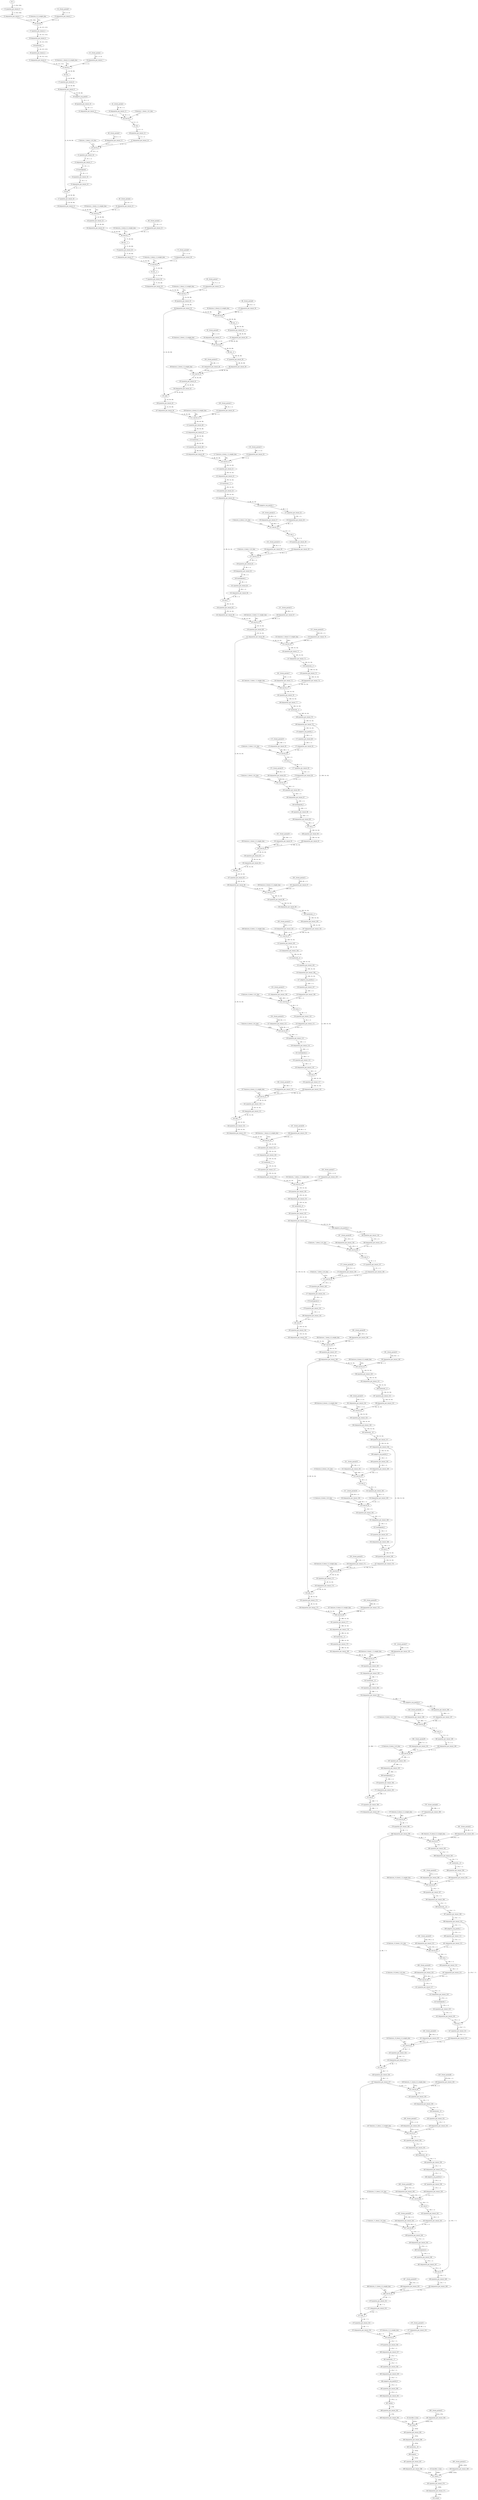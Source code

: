 strict digraph {
"0 features_1_block_1_fc1_bias" [id=0, type="get_attr"];
"1 features_1_block_1_fc2_bias" [id=1, type="get_attr"];
"2 features_4_block_2_fc1_bias" [id=2, type="get_attr"];
"3 features_4_block_2_fc2_bias" [id=3, type="get_attr"];
"4 features_5_block_2_fc1_bias" [id=4, type="get_attr"];
"5 features_5_block_2_fc2_bias" [id=5, type="get_attr"];
"6 features_6_block_2_fc1_bias" [id=6, type="get_attr"];
"7 features_6_block_2_fc2_bias" [id=7, type="get_attr"];
"8 features_7_block_2_fc1_bias" [id=8, type="get_attr"];
"9 features_7_block_2_fc2_bias" [id=9, type="get_attr"];
"10 features_8_block_2_fc1_bias" [id=10, type="get_attr"];
"11 features_8_block_2_fc2_bias" [id=11, type="get_attr"];
"12 features_9_block_2_fc1_bias" [id=12, type="get_attr"];
"13 features_9_block_2_fc2_bias" [id=13, type="get_attr"];
"14 features_10_block_2_fc1_bias" [id=14, type="get_attr"];
"15 features_10_block_2_fc2_bias" [id=15, type="get_attr"];
"16 features_11_block_2_fc1_bias" [id=16, type="get_attr"];
"17 features_11_block_2_fc2_bias" [id=17, type="get_attr"];
"18 classifier_0_bias" [id=18, type="get_attr"];
"19 classifier_3_bias" [id=19, type="get_attr"];
"20 x" [id=20, type=input];
"21 quantize_per_tensor_0" [id=21, type="quantize_per_tensor"];
"22 dequantize_per_tensor_1" [id=22, type="dequantize_per_tensor"];
"23 features_0_0_weight_bias" [id=23, type="get_attr"];
"24 _frozen_param0" [id=24, type="get_attr"];
"25 dequantize_per_tensor_2" [id=25, type="dequantize_per_tensor"];
"26 conv2d" [id=26, type=conv2d];
"27 quantize_per_tensor_3" [id=27, type="quantize_per_tensor"];
"28 dequantize_per_tensor_4" [id=28, type="dequantize_per_tensor"];
"29 hardswish_" [id=29, type="hardswish_"];
"30 quantize_per_tensor_5" [id=30, type="quantize_per_tensor"];
"31 dequantize_per_tensor_6" [id=31, type="dequantize_per_tensor"];
"32 features_1_block_0_0_weight_bias" [id=32, type="get_attr"];
"33 _frozen_param1" [id=33, type="get_attr"];
"34 dequantize_per_tensor_7" [id=34, type="dequantize_per_tensor"];
"35 conv2d_1" [id=35, type=conv2d];
"36 relu_" [id=36, type="relu_"];
"37 quantize_per_tensor_8" [id=37, type="quantize_per_tensor"];
"38 dequantize_per_tensor_9" [id=38, type="dequantize_per_tensor"];
"39 adaptive_avg_pool2d" [id=39, type="adaptive_avg_pool2d"];
"40 quantize_per_tensor_10" [id=40, type="quantize_per_tensor"];
"41 dequantize_per_tensor_11" [id=41, type="dequantize_per_tensor"];
"42 _frozen_param2" [id=42, type="get_attr"];
"43 dequantize_per_tensor_12" [id=43, type="dequantize_per_tensor"];
"44 conv2d_2" [id=44, type=conv2d];
"45 relu" [id=45, type=relu];
"46 quantize_per_tensor_13" [id=46, type="quantize_per_tensor"];
"47 dequantize_per_tensor_14" [id=47, type="dequantize_per_tensor"];
"48 _frozen_param3" [id=48, type="get_attr"];
"49 dequantize_per_tensor_15" [id=49, type="dequantize_per_tensor"];
"50 conv2d_3" [id=50, type=conv2d];
"51 quantize_per_tensor_16" [id=51, type="quantize_per_tensor"];
"52 dequantize_per_tensor_17" [id=52, type="dequantize_per_tensor"];
"53 hardsigmoid" [id=53, type=hardsigmoid];
"54 quantize_per_tensor_18" [id=54, type="quantize_per_tensor"];
"55 dequantize_per_tensor_19" [id=55, type="dequantize_per_tensor"];
"56 mul" [id=56, type=mul];
"57 quantize_per_tensor_20" [id=57, type="quantize_per_tensor"];
"58 dequantize_per_tensor_21" [id=58, type="dequantize_per_tensor"];
"59 features_1_block_2_0_weight_bias" [id=59, type="get_attr"];
"60 _frozen_param4" [id=60, type="get_attr"];
"61 dequantize_per_tensor_22" [id=61, type="dequantize_per_tensor"];
"62 conv2d_4" [id=62, type=conv2d];
"63 quantize_per_tensor_23" [id=63, type="quantize_per_tensor"];
"64 dequantize_per_tensor_24" [id=64, type="dequantize_per_tensor"];
"65 features_2_block_0_0_weight_bias" [id=65, type="get_attr"];
"66 _frozen_param5" [id=66, type="get_attr"];
"67 dequantize_per_tensor_25" [id=67, type="dequantize_per_tensor"];
"68 conv2d_5" [id=68, type=conv2d];
"69 relu__1" [id=69, type="relu_"];
"70 quantize_per_tensor_26" [id=70, type="quantize_per_tensor"];
"71 dequantize_per_tensor_27" [id=71, type="dequantize_per_tensor"];
"72 features_2_block_1_0_weight_bias" [id=72, type="get_attr"];
"73 _frozen_param6" [id=73, type="get_attr"];
"74 dequantize_per_tensor_28" [id=74, type="dequantize_per_tensor"];
"75 conv2d_6" [id=75, type=conv2d];
"76 relu__2" [id=76, type="relu_"];
"77 quantize_per_tensor_29" [id=77, type="quantize_per_tensor"];
"78 dequantize_per_tensor_30" [id=78, type="dequantize_per_tensor"];
"79 features_2_block_2_0_weight_bias" [id=79, type="get_attr"];
"80 _frozen_param7" [id=80, type="get_attr"];
"81 dequantize_per_tensor_31" [id=81, type="dequantize_per_tensor"];
"82 conv2d_7" [id=82, type=conv2d];
"83 quantize_per_tensor_32" [id=83, type="quantize_per_tensor"];
"84 dequantize_per_tensor_33" [id=84, type="dequantize_per_tensor"];
"85 features_3_block_0_0_weight_bias" [id=85, type="get_attr"];
"86 _frozen_param8" [id=86, type="get_attr"];
"87 dequantize_per_tensor_34" [id=87, type="dequantize_per_tensor"];
"88 conv2d_8" [id=88, type=conv2d];
"89 relu__3" [id=89, type="relu_"];
"90 quantize_per_tensor_35" [id=90, type="quantize_per_tensor"];
"91 dequantize_per_tensor_36" [id=91, type="dequantize_per_tensor"];
"92 features_3_block_1_0_weight_bias" [id=92, type="get_attr"];
"93 _frozen_param9" [id=93, type="get_attr"];
"94 dequantize_per_tensor_37" [id=94, type="dequantize_per_tensor"];
"95 conv2d_9" [id=95, type=conv2d];
"96 relu__4" [id=96, type="relu_"];
"97 quantize_per_tensor_38" [id=97, type="quantize_per_tensor"];
"98 dequantize_per_tensor_39" [id=98, type="dequantize_per_tensor"];
"99 features_3_block_2_0_weight_bias" [id=99, type="get_attr"];
"100 _frozen_param10" [id=100, type="get_attr"];
"101 dequantize_per_tensor_40" [id=101, type="dequantize_per_tensor"];
"102 conv2d_10" [id=102, type=conv2d];
"103 quantize_per_tensor_41" [id=103, type="quantize_per_tensor"];
"104 dequantize_per_tensor_42" [id=104, type="dequantize_per_tensor"];
"105 add_" [id=105, type="add_"];
"106 quantize_per_tensor_43" [id=106, type="quantize_per_tensor"];
"107 dequantize_per_tensor_44" [id=107, type="dequantize_per_tensor"];
"108 features_4_block_0_0_weight_bias" [id=108, type="get_attr"];
"109 _frozen_param11" [id=109, type="get_attr"];
"110 dequantize_per_tensor_45" [id=110, type="dequantize_per_tensor"];
"111 conv2d_11" [id=111, type=conv2d];
"112 quantize_per_tensor_46" [id=112, type="quantize_per_tensor"];
"113 dequantize_per_tensor_47" [id=113, type="dequantize_per_tensor"];
"114 hardswish__1" [id=114, type="hardswish_"];
"115 quantize_per_tensor_48" [id=115, type="quantize_per_tensor"];
"116 dequantize_per_tensor_49" [id=116, type="dequantize_per_tensor"];
"117 features_4_block_1_0_weight_bias" [id=117, type="get_attr"];
"118 _frozen_param12" [id=118, type="get_attr"];
"119 dequantize_per_tensor_50" [id=119, type="dequantize_per_tensor"];
"120 conv2d_12" [id=120, type=conv2d];
"121 quantize_per_tensor_51" [id=121, type="quantize_per_tensor"];
"122 dequantize_per_tensor_52" [id=122, type="dequantize_per_tensor"];
"123 hardswish__2" [id=123, type="hardswish_"];
"124 quantize_per_tensor_53" [id=124, type="quantize_per_tensor"];
"125 dequantize_per_tensor_54" [id=125, type="dequantize_per_tensor"];
"126 adaptive_avg_pool2d_1" [id=126, type="adaptive_avg_pool2d"];
"127 quantize_per_tensor_55" [id=127, type="quantize_per_tensor"];
"128 dequantize_per_tensor_56" [id=128, type="dequantize_per_tensor"];
"129 _frozen_param13" [id=129, type="get_attr"];
"130 dequantize_per_tensor_57" [id=130, type="dequantize_per_tensor"];
"131 conv2d_13" [id=131, type=conv2d];
"132 relu_1" [id=132, type=relu];
"133 quantize_per_tensor_58" [id=133, type="quantize_per_tensor"];
"134 dequantize_per_tensor_59" [id=134, type="dequantize_per_tensor"];
"135 _frozen_param14" [id=135, type="get_attr"];
"136 dequantize_per_tensor_60" [id=136, type="dequantize_per_tensor"];
"137 conv2d_14" [id=137, type=conv2d];
"138 quantize_per_tensor_61" [id=138, type="quantize_per_tensor"];
"139 dequantize_per_tensor_62" [id=139, type="dequantize_per_tensor"];
"140 hardsigmoid_1" [id=140, type=hardsigmoid];
"141 quantize_per_tensor_63" [id=141, type="quantize_per_tensor"];
"142 dequantize_per_tensor_64" [id=142, type="dequantize_per_tensor"];
"143 mul_1" [id=143, type=mul];
"144 quantize_per_tensor_65" [id=144, type="quantize_per_tensor"];
"145 dequantize_per_tensor_66" [id=145, type="dequantize_per_tensor"];
"146 features_4_block_3_0_weight_bias" [id=146, type="get_attr"];
"147 _frozen_param15" [id=147, type="get_attr"];
"148 dequantize_per_tensor_67" [id=148, type="dequantize_per_tensor"];
"149 conv2d_15" [id=149, type=conv2d];
"150 quantize_per_tensor_68" [id=150, type="quantize_per_tensor"];
"151 dequantize_per_tensor_69" [id=151, type="dequantize_per_tensor"];
"152 features_5_block_0_0_weight_bias" [id=152, type="get_attr"];
"153 _frozen_param16" [id=153, type="get_attr"];
"154 dequantize_per_tensor_70" [id=154, type="dequantize_per_tensor"];
"155 conv2d_16" [id=155, type=conv2d];
"156 quantize_per_tensor_71" [id=156, type="quantize_per_tensor"];
"157 dequantize_per_tensor_72" [id=157, type="dequantize_per_tensor"];
"158 hardswish__3" [id=158, type="hardswish_"];
"159 quantize_per_tensor_73" [id=159, type="quantize_per_tensor"];
"160 dequantize_per_tensor_74" [id=160, type="dequantize_per_tensor"];
"161 features_5_block_1_0_weight_bias" [id=161, type="get_attr"];
"162 _frozen_param17" [id=162, type="get_attr"];
"163 dequantize_per_tensor_75" [id=163, type="dequantize_per_tensor"];
"164 conv2d_17" [id=164, type=conv2d];
"165 quantize_per_tensor_76" [id=165, type="quantize_per_tensor"];
"166 dequantize_per_tensor_77" [id=166, type="dequantize_per_tensor"];
"167 hardswish__4" [id=167, type="hardswish_"];
"168 quantize_per_tensor_78" [id=168, type="quantize_per_tensor"];
"169 dequantize_per_tensor_79" [id=169, type="dequantize_per_tensor"];
"170 adaptive_avg_pool2d_2" [id=170, type="adaptive_avg_pool2d"];
"171 quantize_per_tensor_80" [id=171, type="quantize_per_tensor"];
"172 dequantize_per_tensor_81" [id=172, type="dequantize_per_tensor"];
"173 _frozen_param18" [id=173, type="get_attr"];
"174 dequantize_per_tensor_82" [id=174, type="dequantize_per_tensor"];
"175 conv2d_18" [id=175, type=conv2d];
"176 relu_2" [id=176, type=relu];
"177 quantize_per_tensor_83" [id=177, type="quantize_per_tensor"];
"178 dequantize_per_tensor_84" [id=178, type="dequantize_per_tensor"];
"179 _frozen_param19" [id=179, type="get_attr"];
"180 dequantize_per_tensor_85" [id=180, type="dequantize_per_tensor"];
"181 conv2d_19" [id=181, type=conv2d];
"182 quantize_per_tensor_86" [id=182, type="quantize_per_tensor"];
"183 dequantize_per_tensor_87" [id=183, type="dequantize_per_tensor"];
"184 hardsigmoid_2" [id=184, type=hardsigmoid];
"185 quantize_per_tensor_88" [id=185, type="quantize_per_tensor"];
"186 dequantize_per_tensor_89" [id=186, type="dequantize_per_tensor"];
"187 mul_2" [id=187, type=mul];
"188 quantize_per_tensor_90" [id=188, type="quantize_per_tensor"];
"189 dequantize_per_tensor_91" [id=189, type="dequantize_per_tensor"];
"190 features_5_block_3_0_weight_bias" [id=190, type="get_attr"];
"191 _frozen_param20" [id=191, type="get_attr"];
"192 dequantize_per_tensor_92" [id=192, type="dequantize_per_tensor"];
"193 conv2d_20" [id=193, type=conv2d];
"194 quantize_per_tensor_93" [id=194, type="quantize_per_tensor"];
"195 dequantize_per_tensor_94" [id=195, type="dequantize_per_tensor"];
"196 add__1" [id=196, type="add_"];
"197 quantize_per_tensor_95" [id=197, type="quantize_per_tensor"];
"198 dequantize_per_tensor_96" [id=198, type="dequantize_per_tensor"];
"199 features_6_block_0_0_weight_bias" [id=199, type="get_attr"];
"200 _frozen_param21" [id=200, type="get_attr"];
"201 dequantize_per_tensor_97" [id=201, type="dequantize_per_tensor"];
"202 conv2d_21" [id=202, type=conv2d];
"203 quantize_per_tensor_98" [id=203, type="quantize_per_tensor"];
"204 dequantize_per_tensor_99" [id=204, type="dequantize_per_tensor"];
"205 hardswish__5" [id=205, type="hardswish_"];
"206 quantize_per_tensor_100" [id=206, type="quantize_per_tensor"];
"207 dequantize_per_tensor_101" [id=207, type="dequantize_per_tensor"];
"208 features_6_block_1_0_weight_bias" [id=208, type="get_attr"];
"209 _frozen_param22" [id=209, type="get_attr"];
"210 dequantize_per_tensor_102" [id=210, type="dequantize_per_tensor"];
"211 conv2d_22" [id=211, type=conv2d];
"212 quantize_per_tensor_103" [id=212, type="quantize_per_tensor"];
"213 dequantize_per_tensor_104" [id=213, type="dequantize_per_tensor"];
"214 hardswish__6" [id=214, type="hardswish_"];
"215 quantize_per_tensor_105" [id=215, type="quantize_per_tensor"];
"216 dequantize_per_tensor_106" [id=216, type="dequantize_per_tensor"];
"217 adaptive_avg_pool2d_3" [id=217, type="adaptive_avg_pool2d"];
"218 quantize_per_tensor_107" [id=218, type="quantize_per_tensor"];
"219 dequantize_per_tensor_108" [id=219, type="dequantize_per_tensor"];
"220 _frozen_param23" [id=220, type="get_attr"];
"221 dequantize_per_tensor_109" [id=221, type="dequantize_per_tensor"];
"222 conv2d_23" [id=222, type=conv2d];
"223 relu_3" [id=223, type=relu];
"224 quantize_per_tensor_110" [id=224, type="quantize_per_tensor"];
"225 dequantize_per_tensor_111" [id=225, type="dequantize_per_tensor"];
"226 _frozen_param24" [id=226, type="get_attr"];
"227 dequantize_per_tensor_112" [id=227, type="dequantize_per_tensor"];
"228 conv2d_24" [id=228, type=conv2d];
"229 quantize_per_tensor_113" [id=229, type="quantize_per_tensor"];
"230 dequantize_per_tensor_114" [id=230, type="dequantize_per_tensor"];
"231 hardsigmoid_3" [id=231, type=hardsigmoid];
"232 quantize_per_tensor_115" [id=232, type="quantize_per_tensor"];
"233 dequantize_per_tensor_116" [id=233, type="dequantize_per_tensor"];
"234 mul_3" [id=234, type=mul];
"235 quantize_per_tensor_117" [id=235, type="quantize_per_tensor"];
"236 dequantize_per_tensor_118" [id=236, type="dequantize_per_tensor"];
"237 features_6_block_3_0_weight_bias" [id=237, type="get_attr"];
"238 _frozen_param25" [id=238, type="get_attr"];
"239 dequantize_per_tensor_119" [id=239, type="dequantize_per_tensor"];
"240 conv2d_25" [id=240, type=conv2d];
"241 quantize_per_tensor_120" [id=241, type="quantize_per_tensor"];
"242 dequantize_per_tensor_121" [id=242, type="dequantize_per_tensor"];
"243 add__2" [id=243, type="add_"];
"244 quantize_per_tensor_122" [id=244, type="quantize_per_tensor"];
"245 dequantize_per_tensor_123" [id=245, type="dequantize_per_tensor"];
"246 features_7_block_0_0_weight_bias" [id=246, type="get_attr"];
"247 _frozen_param26" [id=247, type="get_attr"];
"248 dequantize_per_tensor_124" [id=248, type="dequantize_per_tensor"];
"249 conv2d_26" [id=249, type=conv2d];
"250 quantize_per_tensor_125" [id=250, type="quantize_per_tensor"];
"251 dequantize_per_tensor_126" [id=251, type="dequantize_per_tensor"];
"252 hardswish__7" [id=252, type="hardswish_"];
"253 quantize_per_tensor_127" [id=253, type="quantize_per_tensor"];
"254 dequantize_per_tensor_128" [id=254, type="dequantize_per_tensor"];
"255 features_7_block_1_0_weight_bias" [id=255, type="get_attr"];
"256 _frozen_param27" [id=256, type="get_attr"];
"257 dequantize_per_tensor_129" [id=257, type="dequantize_per_tensor"];
"258 conv2d_27" [id=258, type=conv2d];
"259 quantize_per_tensor_130" [id=259, type="quantize_per_tensor"];
"260 dequantize_per_tensor_131" [id=260, type="dequantize_per_tensor"];
"261 hardswish__8" [id=261, type="hardswish_"];
"262 quantize_per_tensor_132" [id=262, type="quantize_per_tensor"];
"263 dequantize_per_tensor_133" [id=263, type="dequantize_per_tensor"];
"264 adaptive_avg_pool2d_4" [id=264, type="adaptive_avg_pool2d"];
"265 quantize_per_tensor_134" [id=265, type="quantize_per_tensor"];
"266 dequantize_per_tensor_135" [id=266, type="dequantize_per_tensor"];
"267 _frozen_param28" [id=267, type="get_attr"];
"268 dequantize_per_tensor_136" [id=268, type="dequantize_per_tensor"];
"269 conv2d_28" [id=269, type=conv2d];
"270 relu_4" [id=270, type=relu];
"271 quantize_per_tensor_137" [id=271, type="quantize_per_tensor"];
"272 dequantize_per_tensor_138" [id=272, type="dequantize_per_tensor"];
"273 _frozen_param29" [id=273, type="get_attr"];
"274 dequantize_per_tensor_139" [id=274, type="dequantize_per_tensor"];
"275 conv2d_29" [id=275, type=conv2d];
"276 quantize_per_tensor_140" [id=276, type="quantize_per_tensor"];
"277 dequantize_per_tensor_141" [id=277, type="dequantize_per_tensor"];
"278 hardsigmoid_4" [id=278, type=hardsigmoid];
"279 quantize_per_tensor_142" [id=279, type="quantize_per_tensor"];
"280 dequantize_per_tensor_143" [id=280, type="dequantize_per_tensor"];
"281 mul_4" [id=281, type=mul];
"282 quantize_per_tensor_144" [id=282, type="quantize_per_tensor"];
"283 dequantize_per_tensor_145" [id=283, type="dequantize_per_tensor"];
"284 features_7_block_3_0_weight_bias" [id=284, type="get_attr"];
"285 _frozen_param30" [id=285, type="get_attr"];
"286 dequantize_per_tensor_146" [id=286, type="dequantize_per_tensor"];
"287 conv2d_30" [id=287, type=conv2d];
"288 quantize_per_tensor_147" [id=288, type="quantize_per_tensor"];
"289 dequantize_per_tensor_148" [id=289, type="dequantize_per_tensor"];
"290 features_8_block_0_0_weight_bias" [id=290, type="get_attr"];
"291 _frozen_param31" [id=291, type="get_attr"];
"292 dequantize_per_tensor_149" [id=292, type="dequantize_per_tensor"];
"293 conv2d_31" [id=293, type=conv2d];
"294 quantize_per_tensor_150" [id=294, type="quantize_per_tensor"];
"295 dequantize_per_tensor_151" [id=295, type="dequantize_per_tensor"];
"296 hardswish__9" [id=296, type="hardswish_"];
"297 quantize_per_tensor_152" [id=297, type="quantize_per_tensor"];
"298 dequantize_per_tensor_153" [id=298, type="dequantize_per_tensor"];
"299 features_8_block_1_0_weight_bias" [id=299, type="get_attr"];
"300 _frozen_param32" [id=300, type="get_attr"];
"301 dequantize_per_tensor_154" [id=301, type="dequantize_per_tensor"];
"302 conv2d_32" [id=302, type=conv2d];
"303 quantize_per_tensor_155" [id=303, type="quantize_per_tensor"];
"304 dequantize_per_tensor_156" [id=304, type="dequantize_per_tensor"];
"305 hardswish__10" [id=305, type="hardswish_"];
"306 quantize_per_tensor_157" [id=306, type="quantize_per_tensor"];
"307 dequantize_per_tensor_158" [id=307, type="dequantize_per_tensor"];
"308 adaptive_avg_pool2d_5" [id=308, type="adaptive_avg_pool2d"];
"309 quantize_per_tensor_159" [id=309, type="quantize_per_tensor"];
"310 dequantize_per_tensor_160" [id=310, type="dequantize_per_tensor"];
"311 _frozen_param33" [id=311, type="get_attr"];
"312 dequantize_per_tensor_161" [id=312, type="dequantize_per_tensor"];
"313 conv2d_33" [id=313, type=conv2d];
"314 relu_5" [id=314, type=relu];
"315 quantize_per_tensor_162" [id=315, type="quantize_per_tensor"];
"316 dequantize_per_tensor_163" [id=316, type="dequantize_per_tensor"];
"317 _frozen_param34" [id=317, type="get_attr"];
"318 dequantize_per_tensor_164" [id=318, type="dequantize_per_tensor"];
"319 conv2d_34" [id=319, type=conv2d];
"320 quantize_per_tensor_165" [id=320, type="quantize_per_tensor"];
"321 dequantize_per_tensor_166" [id=321, type="dequantize_per_tensor"];
"322 hardsigmoid_5" [id=322, type=hardsigmoid];
"323 quantize_per_tensor_167" [id=323, type="quantize_per_tensor"];
"324 dequantize_per_tensor_168" [id=324, type="dequantize_per_tensor"];
"325 mul_5" [id=325, type=mul];
"326 quantize_per_tensor_169" [id=326, type="quantize_per_tensor"];
"327 dequantize_per_tensor_170" [id=327, type="dequantize_per_tensor"];
"328 features_8_block_3_0_weight_bias" [id=328, type="get_attr"];
"329 _frozen_param35" [id=329, type="get_attr"];
"330 dequantize_per_tensor_171" [id=330, type="dequantize_per_tensor"];
"331 conv2d_35" [id=331, type=conv2d];
"332 quantize_per_tensor_172" [id=332, type="quantize_per_tensor"];
"333 dequantize_per_tensor_173" [id=333, type="dequantize_per_tensor"];
"334 add__3" [id=334, type="add_"];
"335 quantize_per_tensor_174" [id=335, type="quantize_per_tensor"];
"336 dequantize_per_tensor_175" [id=336, type="dequantize_per_tensor"];
"337 features_9_block_0_0_weight_bias" [id=337, type="get_attr"];
"338 _frozen_param36" [id=338, type="get_attr"];
"339 dequantize_per_tensor_176" [id=339, type="dequantize_per_tensor"];
"340 conv2d_36" [id=340, type=conv2d];
"341 quantize_per_tensor_177" [id=341, type="quantize_per_tensor"];
"342 dequantize_per_tensor_178" [id=342, type="dequantize_per_tensor"];
"343 hardswish__11" [id=343, type="hardswish_"];
"344 quantize_per_tensor_179" [id=344, type="quantize_per_tensor"];
"345 dequantize_per_tensor_180" [id=345, type="dequantize_per_tensor"];
"346 features_9_block_1_0_weight_bias" [id=346, type="get_attr"];
"347 _frozen_param37" [id=347, type="get_attr"];
"348 dequantize_per_tensor_181" [id=348, type="dequantize_per_tensor"];
"349 conv2d_37" [id=349, type=conv2d];
"350 quantize_per_tensor_182" [id=350, type="quantize_per_tensor"];
"351 dequantize_per_tensor_183" [id=351, type="dequantize_per_tensor"];
"352 hardswish__12" [id=352, type="hardswish_"];
"353 quantize_per_tensor_184" [id=353, type="quantize_per_tensor"];
"354 dequantize_per_tensor_185" [id=354, type="dequantize_per_tensor"];
"355 adaptive_avg_pool2d_6" [id=355, type="adaptive_avg_pool2d"];
"356 quantize_per_tensor_186" [id=356, type="quantize_per_tensor"];
"357 dequantize_per_tensor_187" [id=357, type="dequantize_per_tensor"];
"358 _frozen_param38" [id=358, type="get_attr"];
"359 dequantize_per_tensor_188" [id=359, type="dequantize_per_tensor"];
"360 conv2d_38" [id=360, type=conv2d];
"361 relu_6" [id=361, type=relu];
"362 quantize_per_tensor_189" [id=362, type="quantize_per_tensor"];
"363 dequantize_per_tensor_190" [id=363, type="dequantize_per_tensor"];
"364 _frozen_param39" [id=364, type="get_attr"];
"365 dequantize_per_tensor_191" [id=365, type="dequantize_per_tensor"];
"366 conv2d_39" [id=366, type=conv2d];
"367 quantize_per_tensor_192" [id=367, type="quantize_per_tensor"];
"368 dequantize_per_tensor_193" [id=368, type="dequantize_per_tensor"];
"369 hardsigmoid_6" [id=369, type=hardsigmoid];
"370 quantize_per_tensor_194" [id=370, type="quantize_per_tensor"];
"371 dequantize_per_tensor_195" [id=371, type="dequantize_per_tensor"];
"372 mul_6" [id=372, type=mul];
"373 quantize_per_tensor_196" [id=373, type="quantize_per_tensor"];
"374 dequantize_per_tensor_197" [id=374, type="dequantize_per_tensor"];
"375 features_9_block_3_0_weight_bias" [id=375, type="get_attr"];
"376 _frozen_param40" [id=376, type="get_attr"];
"377 dequantize_per_tensor_198" [id=377, type="dequantize_per_tensor"];
"378 conv2d_40" [id=378, type=conv2d];
"379 quantize_per_tensor_199" [id=379, type="quantize_per_tensor"];
"380 dequantize_per_tensor_200" [id=380, type="dequantize_per_tensor"];
"381 features_10_block_0_0_weight_bias" [id=381, type="get_attr"];
"382 _frozen_param41" [id=382, type="get_attr"];
"383 dequantize_per_tensor_201" [id=383, type="dequantize_per_tensor"];
"384 conv2d_41" [id=384, type=conv2d];
"385 quantize_per_tensor_202" [id=385, type="quantize_per_tensor"];
"386 dequantize_per_tensor_203" [id=386, type="dequantize_per_tensor"];
"387 hardswish__13" [id=387, type="hardswish_"];
"388 quantize_per_tensor_204" [id=388, type="quantize_per_tensor"];
"389 dequantize_per_tensor_205" [id=389, type="dequantize_per_tensor"];
"390 features_10_block_1_0_weight_bias" [id=390, type="get_attr"];
"391 _frozen_param42" [id=391, type="get_attr"];
"392 dequantize_per_tensor_206" [id=392, type="dequantize_per_tensor"];
"393 conv2d_42" [id=393, type=conv2d];
"394 quantize_per_tensor_207" [id=394, type="quantize_per_tensor"];
"395 dequantize_per_tensor_208" [id=395, type="dequantize_per_tensor"];
"396 hardswish__14" [id=396, type="hardswish_"];
"397 quantize_per_tensor_209" [id=397, type="quantize_per_tensor"];
"398 dequantize_per_tensor_210" [id=398, type="dequantize_per_tensor"];
"399 adaptive_avg_pool2d_7" [id=399, type="adaptive_avg_pool2d"];
"400 quantize_per_tensor_211" [id=400, type="quantize_per_tensor"];
"401 dequantize_per_tensor_212" [id=401, type="dequantize_per_tensor"];
"402 _frozen_param43" [id=402, type="get_attr"];
"403 dequantize_per_tensor_213" [id=403, type="dequantize_per_tensor"];
"404 conv2d_43" [id=404, type=conv2d];
"405 relu_7" [id=405, type=relu];
"406 quantize_per_tensor_214" [id=406, type="quantize_per_tensor"];
"407 dequantize_per_tensor_215" [id=407, type="dequantize_per_tensor"];
"408 _frozen_param44" [id=408, type="get_attr"];
"409 dequantize_per_tensor_216" [id=409, type="dequantize_per_tensor"];
"410 conv2d_44" [id=410, type=conv2d];
"411 quantize_per_tensor_217" [id=411, type="quantize_per_tensor"];
"412 dequantize_per_tensor_218" [id=412, type="dequantize_per_tensor"];
"413 hardsigmoid_7" [id=413, type=hardsigmoid];
"414 quantize_per_tensor_219" [id=414, type="quantize_per_tensor"];
"415 dequantize_per_tensor_220" [id=415, type="dequantize_per_tensor"];
"416 mul_7" [id=416, type=mul];
"417 quantize_per_tensor_221" [id=417, type="quantize_per_tensor"];
"418 dequantize_per_tensor_222" [id=418, type="dequantize_per_tensor"];
"419 features_10_block_3_0_weight_bias" [id=419, type="get_attr"];
"420 _frozen_param45" [id=420, type="get_attr"];
"421 dequantize_per_tensor_223" [id=421, type="dequantize_per_tensor"];
"422 conv2d_45" [id=422, type=conv2d];
"423 quantize_per_tensor_224" [id=423, type="quantize_per_tensor"];
"424 dequantize_per_tensor_225" [id=424, type="dequantize_per_tensor"];
"425 add__4" [id=425, type="add_"];
"426 quantize_per_tensor_226" [id=426, type="quantize_per_tensor"];
"427 dequantize_per_tensor_227" [id=427, type="dequantize_per_tensor"];
"428 features_11_block_0_0_weight_bias" [id=428, type="get_attr"];
"429 _frozen_param46" [id=429, type="get_attr"];
"430 dequantize_per_tensor_228" [id=430, type="dequantize_per_tensor"];
"431 conv2d_46" [id=431, type=conv2d];
"432 quantize_per_tensor_229" [id=432, type="quantize_per_tensor"];
"433 dequantize_per_tensor_230" [id=433, type="dequantize_per_tensor"];
"434 hardswish__15" [id=434, type="hardswish_"];
"435 quantize_per_tensor_231" [id=435, type="quantize_per_tensor"];
"436 dequantize_per_tensor_232" [id=436, type="dequantize_per_tensor"];
"437 features_11_block_1_0_weight_bias" [id=437, type="get_attr"];
"438 _frozen_param47" [id=438, type="get_attr"];
"439 dequantize_per_tensor_233" [id=439, type="dequantize_per_tensor"];
"440 conv2d_47" [id=440, type=conv2d];
"441 quantize_per_tensor_234" [id=441, type="quantize_per_tensor"];
"442 dequantize_per_tensor_235" [id=442, type="dequantize_per_tensor"];
"443 hardswish__16" [id=443, type="hardswish_"];
"444 quantize_per_tensor_236" [id=444, type="quantize_per_tensor"];
"445 dequantize_per_tensor_237" [id=445, type="dequantize_per_tensor"];
"446 adaptive_avg_pool2d_8" [id=446, type="adaptive_avg_pool2d"];
"447 quantize_per_tensor_238" [id=447, type="quantize_per_tensor"];
"448 dequantize_per_tensor_239" [id=448, type="dequantize_per_tensor"];
"449 _frozen_param48" [id=449, type="get_attr"];
"450 dequantize_per_tensor_240" [id=450, type="dequantize_per_tensor"];
"451 conv2d_48" [id=451, type=conv2d];
"452 relu_8" [id=452, type=relu];
"453 quantize_per_tensor_241" [id=453, type="quantize_per_tensor"];
"454 dequantize_per_tensor_242" [id=454, type="dequantize_per_tensor"];
"455 _frozen_param49" [id=455, type="get_attr"];
"456 dequantize_per_tensor_243" [id=456, type="dequantize_per_tensor"];
"457 conv2d_49" [id=457, type=conv2d];
"458 quantize_per_tensor_244" [id=458, type="quantize_per_tensor"];
"459 dequantize_per_tensor_245" [id=459, type="dequantize_per_tensor"];
"460 hardsigmoid_8" [id=460, type=hardsigmoid];
"461 quantize_per_tensor_246" [id=461, type="quantize_per_tensor"];
"462 dequantize_per_tensor_247" [id=462, type="dequantize_per_tensor"];
"463 mul_8" [id=463, type=mul];
"464 quantize_per_tensor_248" [id=464, type="quantize_per_tensor"];
"465 dequantize_per_tensor_249" [id=465, type="dequantize_per_tensor"];
"466 features_11_block_3_0_weight_bias" [id=466, type="get_attr"];
"467 _frozen_param50" [id=467, type="get_attr"];
"468 dequantize_per_tensor_250" [id=468, type="dequantize_per_tensor"];
"469 conv2d_50" [id=469, type=conv2d];
"470 quantize_per_tensor_251" [id=470, type="quantize_per_tensor"];
"471 dequantize_per_tensor_252" [id=471, type="dequantize_per_tensor"];
"472 add__5" [id=472, type="add_"];
"473 quantize_per_tensor_253" [id=473, type="quantize_per_tensor"];
"474 dequantize_per_tensor_254" [id=474, type="dequantize_per_tensor"];
"475 features_12_0_weight_bias" [id=475, type="get_attr"];
"476 _frozen_param51" [id=476, type="get_attr"];
"477 dequantize_per_tensor_255" [id=477, type="dequantize_per_tensor"];
"478 conv2d_51" [id=478, type=conv2d];
"479 quantize_per_tensor_256" [id=479, type="quantize_per_tensor"];
"480 dequantize_per_tensor_257" [id=480, type="dequantize_per_tensor"];
"481 hardswish__17" [id=481, type="hardswish_"];
"482 quantize_per_tensor_258" [id=482, type="quantize_per_tensor"];
"483 dequantize_per_tensor_259" [id=483, type="dequantize_per_tensor"];
"484 adaptive_avg_pool2d_9" [id=484, type="adaptive_avg_pool2d"];
"485 quantize_per_tensor_260" [id=485, type="quantize_per_tensor"];
"486 dequantize_per_tensor_261" [id=486, type="dequantize_per_tensor"];
"487 flatten" [id=487, type=flatten];
"488 quantize_per_tensor_262" [id=488, type="quantize_per_tensor"];
"489 dequantize_per_tensor_263" [id=489, type="dequantize_per_tensor"];
"490 _frozen_param52" [id=490, type="get_attr"];
"491 dequantize_per_tensor_264" [id=491, type="dequantize_per_tensor"];
"492 linear" [id=492, type=linear];
"493 quantize_per_tensor_265" [id=493, type="quantize_per_tensor"];
"494 dequantize_per_tensor_266" [id=494, type="dequantize_per_tensor"];
"495 hardswish__18" [id=495, type="hardswish_"];
"496 dropout_" [id=496, type="dropout_"];
"497 quantize_per_tensor_267" [id=497, type="quantize_per_tensor"];
"498 dequantize_per_tensor_268" [id=498, type="dequantize_per_tensor"];
"499 _frozen_param53" [id=499, type="get_attr"];
"500 dequantize_per_tensor_269" [id=500, type="dequantize_per_tensor"];
"501 linear_1" [id=501, type=linear];
"502 quantize_per_tensor_270" [id=502, type="quantize_per_tensor"];
"503 dequantize_per_tensor_271" [id=503, type="dequantize_per_tensor"];
"504 output" [id=504, type=output];
"0 features_1_block_1_fc1_bias" -> "44 conv2d_2" [style=solid, label="(8,)"];
"1 features_1_block_1_fc2_bias" -> "50 conv2d_3" [style=solid, label="(16,)"];
"2 features_4_block_2_fc1_bias" -> "131 conv2d_13" [style=solid, label="(24,)"];
"3 features_4_block_2_fc2_bias" -> "137 conv2d_14" [style=solid, label="(96,)"];
"4 features_5_block_2_fc1_bias" -> "175 conv2d_18" [style=solid, label="(64,)"];
"5 features_5_block_2_fc2_bias" -> "181 conv2d_19" [style=solid, label="(240,)"];
"6 features_6_block_2_fc1_bias" -> "222 conv2d_23" [style=solid, label="(64,)"];
"7 features_6_block_2_fc2_bias" -> "228 conv2d_24" [style=solid, label="(240,)"];
"8 features_7_block_2_fc1_bias" -> "269 conv2d_28" [style=solid, label="(32,)"];
"9 features_7_block_2_fc2_bias" -> "275 conv2d_29" [style=solid, label="(120,)"];
"10 features_8_block_2_fc1_bias" -> "313 conv2d_33" [style=solid, label="(40,)"];
"11 features_8_block_2_fc2_bias" -> "319 conv2d_34" [style=solid, label="(144,)"];
"12 features_9_block_2_fc1_bias" -> "360 conv2d_38" [style=solid, label="(72,)"];
"13 features_9_block_2_fc2_bias" -> "366 conv2d_39" [style=solid, label="(288,)"];
"14 features_10_block_2_fc1_bias" -> "404 conv2d_43" [style=solid, label="(144,)"];
"15 features_10_block_2_fc2_bias" -> "410 conv2d_44" [style=solid, label="(576,)"];
"16 features_11_block_2_fc1_bias" -> "451 conv2d_48" [style=solid, label="(144,)"];
"17 features_11_block_2_fc2_bias" -> "457 conv2d_49" [style=solid, label="(576,)"];
"18 classifier_0_bias" -> "492 linear" [style=solid, label="(1024,)"];
"19 classifier_3_bias" -> "501 linear_1" [style=solid, label="(1000,)"];
"20 x" -> "21 quantize_per_tensor_0" [style=solid, label="(1, 3, 224, 224)"];
"21 quantize_per_tensor_0" -> "22 dequantize_per_tensor_1" [style=solid, label="(1, 3, 224, 224)"];
"22 dequantize_per_tensor_1" -> "26 conv2d" [style=solid, label="(1, 3, 224, 224)"];
"23 features_0_0_weight_bias" -> "26 conv2d" [style=solid, label="(16,)"];
"24 _frozen_param0" -> "25 dequantize_per_tensor_2" [style=solid, label="(16, 3, 3, 3)"];
"25 dequantize_per_tensor_2" -> "26 conv2d" [style=solid, label="(16, 3, 3, 3)"];
"26 conv2d" -> "27 quantize_per_tensor_3" [style=solid, label="(1, 16, 112, 112)"];
"27 quantize_per_tensor_3" -> "28 dequantize_per_tensor_4" [style=solid, label="(1, 16, 112, 112)"];
"28 dequantize_per_tensor_4" -> "29 hardswish_" [style=solid, label="(1, 16, 112, 112)"];
"29 hardswish_" -> "30 quantize_per_tensor_5" [style=solid, label="(1, 16, 112, 112)"];
"30 quantize_per_tensor_5" -> "31 dequantize_per_tensor_6" [style=solid, label="(1, 16, 112, 112)"];
"31 dequantize_per_tensor_6" -> "35 conv2d_1" [style=solid, label="(1, 16, 112, 112)"];
"32 features_1_block_0_0_weight_bias" -> "35 conv2d_1" [style=solid, label="(16,)"];
"33 _frozen_param1" -> "34 dequantize_per_tensor_7" [style=solid, label="(16, 1, 3, 3)"];
"34 dequantize_per_tensor_7" -> "35 conv2d_1" [style=solid, label="(16, 1, 3, 3)"];
"35 conv2d_1" -> "36 relu_" [style=solid, label="(1, 16, 56, 56)"];
"36 relu_" -> "37 quantize_per_tensor_8" [style=solid, label="(1, 16, 56, 56)"];
"37 quantize_per_tensor_8" -> "38 dequantize_per_tensor_9" [style=solid, label="(1, 16, 56, 56)"];
"38 dequantize_per_tensor_9" -> "39 adaptive_avg_pool2d" [style=solid, label="(1, 16, 56, 56)"];
"38 dequantize_per_tensor_9" -> "56 mul" [style=solid, label="(1, 16, 56, 56)"];
"39 adaptive_avg_pool2d" -> "40 quantize_per_tensor_10" [style=solid, label="(1, 16, 1, 1)"];
"40 quantize_per_tensor_10" -> "41 dequantize_per_tensor_11" [style=solid, label="(1, 16, 1, 1)"];
"41 dequantize_per_tensor_11" -> "44 conv2d_2" [style=solid, label="(1, 16, 1, 1)"];
"42 _frozen_param2" -> "43 dequantize_per_tensor_12" [style=solid, label="(8, 16, 1, 1)"];
"43 dequantize_per_tensor_12" -> "44 conv2d_2" [style=solid, label="(8, 16, 1, 1)"];
"44 conv2d_2" -> "45 relu" [style=solid, label="(1, 8, 1, 1)"];
"45 relu" -> "46 quantize_per_tensor_13" [style=solid, label="(1, 8, 1, 1)"];
"46 quantize_per_tensor_13" -> "47 dequantize_per_tensor_14" [style=solid, label="(1, 8, 1, 1)"];
"47 dequantize_per_tensor_14" -> "50 conv2d_3" [style=solid, label="(1, 8, 1, 1)"];
"48 _frozen_param3" -> "49 dequantize_per_tensor_15" [style=solid, label="(16, 8, 1, 1)"];
"49 dequantize_per_tensor_15" -> "50 conv2d_3" [style=solid, label="(16, 8, 1, 1)"];
"50 conv2d_3" -> "51 quantize_per_tensor_16" [style=solid, label="(1, 16, 1, 1)"];
"51 quantize_per_tensor_16" -> "52 dequantize_per_tensor_17" [style=solid, label="(1, 16, 1, 1)"];
"52 dequantize_per_tensor_17" -> "53 hardsigmoid" [style=solid, label="(1, 16, 1, 1)"];
"53 hardsigmoid" -> "54 quantize_per_tensor_18" [style=solid, label="(1, 16, 1, 1)"];
"54 quantize_per_tensor_18" -> "55 dequantize_per_tensor_19" [style=solid, label="(1, 16, 1, 1)"];
"55 dequantize_per_tensor_19" -> "56 mul" [style=solid, label="(1, 16, 1, 1)"];
"56 mul" -> "57 quantize_per_tensor_20" [style=solid, label="(1, 16, 56, 56)"];
"57 quantize_per_tensor_20" -> "58 dequantize_per_tensor_21" [style=solid, label="(1, 16, 56, 56)"];
"58 dequantize_per_tensor_21" -> "62 conv2d_4" [style=solid, label="(1, 16, 56, 56)"];
"59 features_1_block_2_0_weight_bias" -> "62 conv2d_4" [style=solid, label="(16,)"];
"60 _frozen_param4" -> "61 dequantize_per_tensor_22" [style=solid, label="(16, 16, 1, 1)"];
"61 dequantize_per_tensor_22" -> "62 conv2d_4" [style=solid, label="(16, 16, 1, 1)"];
"62 conv2d_4" -> "63 quantize_per_tensor_23" [style=solid, label="(1, 16, 56, 56)"];
"63 quantize_per_tensor_23" -> "64 dequantize_per_tensor_24" [style=solid, label="(1, 16, 56, 56)"];
"64 dequantize_per_tensor_24" -> "68 conv2d_5" [style=solid, label="(1, 16, 56, 56)"];
"65 features_2_block_0_0_weight_bias" -> "68 conv2d_5" [style=solid, label="(72,)"];
"66 _frozen_param5" -> "67 dequantize_per_tensor_25" [style=solid, label="(72, 16, 1, 1)"];
"67 dequantize_per_tensor_25" -> "68 conv2d_5" [style=solid, label="(72, 16, 1, 1)"];
"68 conv2d_5" -> "69 relu__1" [style=solid, label="(1, 72, 56, 56)"];
"69 relu__1" -> "70 quantize_per_tensor_26" [style=solid, label="(1, 72, 56, 56)"];
"70 quantize_per_tensor_26" -> "71 dequantize_per_tensor_27" [style=solid, label="(1, 72, 56, 56)"];
"71 dequantize_per_tensor_27" -> "75 conv2d_6" [style=solid, label="(1, 72, 56, 56)"];
"72 features_2_block_1_0_weight_bias" -> "75 conv2d_6" [style=solid, label="(72,)"];
"73 _frozen_param6" -> "74 dequantize_per_tensor_28" [style=solid, label="(72, 1, 3, 3)"];
"74 dequantize_per_tensor_28" -> "75 conv2d_6" [style=solid, label="(72, 1, 3, 3)"];
"75 conv2d_6" -> "76 relu__2" [style=solid, label="(1, 72, 28, 28)"];
"76 relu__2" -> "77 quantize_per_tensor_29" [style=solid, label="(1, 72, 28, 28)"];
"77 quantize_per_tensor_29" -> "78 dequantize_per_tensor_30" [style=solid, label="(1, 72, 28, 28)"];
"78 dequantize_per_tensor_30" -> "82 conv2d_7" [style=solid, label="(1, 72, 28, 28)"];
"79 features_2_block_2_0_weight_bias" -> "82 conv2d_7" [style=solid, label="(24,)"];
"80 _frozen_param7" -> "81 dequantize_per_tensor_31" [style=solid, label="(24, 72, 1, 1)"];
"81 dequantize_per_tensor_31" -> "82 conv2d_7" [style=solid, label="(24, 72, 1, 1)"];
"82 conv2d_7" -> "83 quantize_per_tensor_32" [style=solid, label="(1, 24, 28, 28)"];
"83 quantize_per_tensor_32" -> "84 dequantize_per_tensor_33" [style=solid, label="(1, 24, 28, 28)"];
"84 dequantize_per_tensor_33" -> "88 conv2d_8" [style=solid, label="(1, 24, 28, 28)"];
"84 dequantize_per_tensor_33" -> "105 add_" [style=solid, label="(1, 24, 28, 28)"];
"85 features_3_block_0_0_weight_bias" -> "88 conv2d_8" [style=solid, label="(88,)"];
"86 _frozen_param8" -> "87 dequantize_per_tensor_34" [style=solid, label="(88, 24, 1, 1)"];
"87 dequantize_per_tensor_34" -> "88 conv2d_8" [style=solid, label="(88, 24, 1, 1)"];
"88 conv2d_8" -> "89 relu__3" [style=solid, label="(1, 88, 28, 28)"];
"89 relu__3" -> "90 quantize_per_tensor_35" [style=solid, label="(1, 88, 28, 28)"];
"90 quantize_per_tensor_35" -> "91 dequantize_per_tensor_36" [style=solid, label="(1, 88, 28, 28)"];
"91 dequantize_per_tensor_36" -> "95 conv2d_9" [style=solid, label="(1, 88, 28, 28)"];
"92 features_3_block_1_0_weight_bias" -> "95 conv2d_9" [style=solid, label="(88,)"];
"93 _frozen_param9" -> "94 dequantize_per_tensor_37" [style=solid, label="(88, 1, 3, 3)"];
"94 dequantize_per_tensor_37" -> "95 conv2d_9" [style=solid, label="(88, 1, 3, 3)"];
"95 conv2d_9" -> "96 relu__4" [style=solid, label="(1, 88, 28, 28)"];
"96 relu__4" -> "97 quantize_per_tensor_38" [style=solid, label="(1, 88, 28, 28)"];
"97 quantize_per_tensor_38" -> "98 dequantize_per_tensor_39" [style=solid, label="(1, 88, 28, 28)"];
"98 dequantize_per_tensor_39" -> "102 conv2d_10" [style=solid, label="(1, 88, 28, 28)"];
"99 features_3_block_2_0_weight_bias" -> "102 conv2d_10" [style=solid, label="(24,)"];
"100 _frozen_param10" -> "101 dequantize_per_tensor_40" [style=solid, label="(24, 88, 1, 1)"];
"101 dequantize_per_tensor_40" -> "102 conv2d_10" [style=solid, label="(24, 88, 1, 1)"];
"102 conv2d_10" -> "103 quantize_per_tensor_41" [style=solid, label="(1, 24, 28, 28)"];
"103 quantize_per_tensor_41" -> "104 dequantize_per_tensor_42" [style=solid, label="(1, 24, 28, 28)"];
"104 dequantize_per_tensor_42" -> "105 add_" [style=solid, label="(1, 24, 28, 28)"];
"105 add_" -> "106 quantize_per_tensor_43" [style=solid, label="(1, 24, 28, 28)"];
"106 quantize_per_tensor_43" -> "107 dequantize_per_tensor_44" [style=solid, label="(1, 24, 28, 28)"];
"107 dequantize_per_tensor_44" -> "111 conv2d_11" [style=solid, label="(1, 24, 28, 28)"];
"108 features_4_block_0_0_weight_bias" -> "111 conv2d_11" [style=solid, label="(96,)"];
"109 _frozen_param11" -> "110 dequantize_per_tensor_45" [style=solid, label="(96, 24, 1, 1)"];
"110 dequantize_per_tensor_45" -> "111 conv2d_11" [style=solid, label="(96, 24, 1, 1)"];
"111 conv2d_11" -> "112 quantize_per_tensor_46" [style=solid, label="(1, 96, 28, 28)"];
"112 quantize_per_tensor_46" -> "113 dequantize_per_tensor_47" [style=solid, label="(1, 96, 28, 28)"];
"113 dequantize_per_tensor_47" -> "114 hardswish__1" [style=solid, label="(1, 96, 28, 28)"];
"114 hardswish__1" -> "115 quantize_per_tensor_48" [style=solid, label="(1, 96, 28, 28)"];
"115 quantize_per_tensor_48" -> "116 dequantize_per_tensor_49" [style=solid, label="(1, 96, 28, 28)"];
"116 dequantize_per_tensor_49" -> "120 conv2d_12" [style=solid, label="(1, 96, 28, 28)"];
"117 features_4_block_1_0_weight_bias" -> "120 conv2d_12" [style=solid, label="(96,)"];
"118 _frozen_param12" -> "119 dequantize_per_tensor_50" [style=solid, label="(96, 1, 5, 5)"];
"119 dequantize_per_tensor_50" -> "120 conv2d_12" [style=solid, label="(96, 1, 5, 5)"];
"120 conv2d_12" -> "121 quantize_per_tensor_51" [style=solid, label="(1, 96, 14, 14)"];
"121 quantize_per_tensor_51" -> "122 dequantize_per_tensor_52" [style=solid, label="(1, 96, 14, 14)"];
"122 dequantize_per_tensor_52" -> "123 hardswish__2" [style=solid, label="(1, 96, 14, 14)"];
"123 hardswish__2" -> "124 quantize_per_tensor_53" [style=solid, label="(1, 96, 14, 14)"];
"124 quantize_per_tensor_53" -> "125 dequantize_per_tensor_54" [style=solid, label="(1, 96, 14, 14)"];
"125 dequantize_per_tensor_54" -> "126 adaptive_avg_pool2d_1" [style=solid, label="(1, 96, 14, 14)"];
"125 dequantize_per_tensor_54" -> "143 mul_1" [style=solid, label="(1, 96, 14, 14)"];
"126 adaptive_avg_pool2d_1" -> "127 quantize_per_tensor_55" [style=solid, label="(1, 96, 1, 1)"];
"127 quantize_per_tensor_55" -> "128 dequantize_per_tensor_56" [style=solid, label="(1, 96, 1, 1)"];
"128 dequantize_per_tensor_56" -> "131 conv2d_13" [style=solid, label="(1, 96, 1, 1)"];
"129 _frozen_param13" -> "130 dequantize_per_tensor_57" [style=solid, label="(24, 96, 1, 1)"];
"130 dequantize_per_tensor_57" -> "131 conv2d_13" [style=solid, label="(24, 96, 1, 1)"];
"131 conv2d_13" -> "132 relu_1" [style=solid, label="(1, 24, 1, 1)"];
"132 relu_1" -> "133 quantize_per_tensor_58" [style=solid, label="(1, 24, 1, 1)"];
"133 quantize_per_tensor_58" -> "134 dequantize_per_tensor_59" [style=solid, label="(1, 24, 1, 1)"];
"134 dequantize_per_tensor_59" -> "137 conv2d_14" [style=solid, label="(1, 24, 1, 1)"];
"135 _frozen_param14" -> "136 dequantize_per_tensor_60" [style=solid, label="(96, 24, 1, 1)"];
"136 dequantize_per_tensor_60" -> "137 conv2d_14" [style=solid, label="(96, 24, 1, 1)"];
"137 conv2d_14" -> "138 quantize_per_tensor_61" [style=solid, label="(1, 96, 1, 1)"];
"138 quantize_per_tensor_61" -> "139 dequantize_per_tensor_62" [style=solid, label="(1, 96, 1, 1)"];
"139 dequantize_per_tensor_62" -> "140 hardsigmoid_1" [style=solid, label="(1, 96, 1, 1)"];
"140 hardsigmoid_1" -> "141 quantize_per_tensor_63" [style=solid, label="(1, 96, 1, 1)"];
"141 quantize_per_tensor_63" -> "142 dequantize_per_tensor_64" [style=solid, label="(1, 96, 1, 1)"];
"142 dequantize_per_tensor_64" -> "143 mul_1" [style=solid, label="(1, 96, 1, 1)"];
"143 mul_1" -> "144 quantize_per_tensor_65" [style=solid, label="(1, 96, 14, 14)"];
"144 quantize_per_tensor_65" -> "145 dequantize_per_tensor_66" [style=solid, label="(1, 96, 14, 14)"];
"145 dequantize_per_tensor_66" -> "149 conv2d_15" [style=solid, label="(1, 96, 14, 14)"];
"146 features_4_block_3_0_weight_bias" -> "149 conv2d_15" [style=solid, label="(40,)"];
"147 _frozen_param15" -> "148 dequantize_per_tensor_67" [style=solid, label="(40, 96, 1, 1)"];
"148 dequantize_per_tensor_67" -> "149 conv2d_15" [style=solid, label="(40, 96, 1, 1)"];
"149 conv2d_15" -> "150 quantize_per_tensor_68" [style=solid, label="(1, 40, 14, 14)"];
"150 quantize_per_tensor_68" -> "151 dequantize_per_tensor_69" [style=solid, label="(1, 40, 14, 14)"];
"151 dequantize_per_tensor_69" -> "155 conv2d_16" [style=solid, label="(1, 40, 14, 14)"];
"151 dequantize_per_tensor_69" -> "196 add__1" [style=solid, label="(1, 40, 14, 14)"];
"152 features_5_block_0_0_weight_bias" -> "155 conv2d_16" [style=solid, label="(240,)"];
"153 _frozen_param16" -> "154 dequantize_per_tensor_70" [style=solid, label="(240, 40, 1, 1)"];
"154 dequantize_per_tensor_70" -> "155 conv2d_16" [style=solid, label="(240, 40, 1, 1)"];
"155 conv2d_16" -> "156 quantize_per_tensor_71" [style=solid, label="(1, 240, 14, 14)"];
"156 quantize_per_tensor_71" -> "157 dequantize_per_tensor_72" [style=solid, label="(1, 240, 14, 14)"];
"157 dequantize_per_tensor_72" -> "158 hardswish__3" [style=solid, label="(1, 240, 14, 14)"];
"158 hardswish__3" -> "159 quantize_per_tensor_73" [style=solid, label="(1, 240, 14, 14)"];
"159 quantize_per_tensor_73" -> "160 dequantize_per_tensor_74" [style=solid, label="(1, 240, 14, 14)"];
"160 dequantize_per_tensor_74" -> "164 conv2d_17" [style=solid, label="(1, 240, 14, 14)"];
"161 features_5_block_1_0_weight_bias" -> "164 conv2d_17" [style=solid, label="(240,)"];
"162 _frozen_param17" -> "163 dequantize_per_tensor_75" [style=solid, label="(240, 1, 5, 5)"];
"163 dequantize_per_tensor_75" -> "164 conv2d_17" [style=solid, label="(240, 1, 5, 5)"];
"164 conv2d_17" -> "165 quantize_per_tensor_76" [style=solid, label="(1, 240, 14, 14)"];
"165 quantize_per_tensor_76" -> "166 dequantize_per_tensor_77" [style=solid, label="(1, 240, 14, 14)"];
"166 dequantize_per_tensor_77" -> "167 hardswish__4" [style=solid, label="(1, 240, 14, 14)"];
"167 hardswish__4" -> "168 quantize_per_tensor_78" [style=solid, label="(1, 240, 14, 14)"];
"168 quantize_per_tensor_78" -> "169 dequantize_per_tensor_79" [style=solid, label="(1, 240, 14, 14)"];
"169 dequantize_per_tensor_79" -> "170 adaptive_avg_pool2d_2" [style=solid, label="(1, 240, 14, 14)"];
"169 dequantize_per_tensor_79" -> "187 mul_2" [style=solid, label="(1, 240, 14, 14)"];
"170 adaptive_avg_pool2d_2" -> "171 quantize_per_tensor_80" [style=solid, label="(1, 240, 1, 1)"];
"171 quantize_per_tensor_80" -> "172 dequantize_per_tensor_81" [style=solid, label="(1, 240, 1, 1)"];
"172 dequantize_per_tensor_81" -> "175 conv2d_18" [style=solid, label="(1, 240, 1, 1)"];
"173 _frozen_param18" -> "174 dequantize_per_tensor_82" [style=solid, label="(64, 240, 1, 1)"];
"174 dequantize_per_tensor_82" -> "175 conv2d_18" [style=solid, label="(64, 240, 1, 1)"];
"175 conv2d_18" -> "176 relu_2" [style=solid, label="(1, 64, 1, 1)"];
"176 relu_2" -> "177 quantize_per_tensor_83" [style=solid, label="(1, 64, 1, 1)"];
"177 quantize_per_tensor_83" -> "178 dequantize_per_tensor_84" [style=solid, label="(1, 64, 1, 1)"];
"178 dequantize_per_tensor_84" -> "181 conv2d_19" [style=solid, label="(1, 64, 1, 1)"];
"179 _frozen_param19" -> "180 dequantize_per_tensor_85" [style=solid, label="(240, 64, 1, 1)"];
"180 dequantize_per_tensor_85" -> "181 conv2d_19" [style=solid, label="(240, 64, 1, 1)"];
"181 conv2d_19" -> "182 quantize_per_tensor_86" [style=solid, label="(1, 240, 1, 1)"];
"182 quantize_per_tensor_86" -> "183 dequantize_per_tensor_87" [style=solid, label="(1, 240, 1, 1)"];
"183 dequantize_per_tensor_87" -> "184 hardsigmoid_2" [style=solid, label="(1, 240, 1, 1)"];
"184 hardsigmoid_2" -> "185 quantize_per_tensor_88" [style=solid, label="(1, 240, 1, 1)"];
"185 quantize_per_tensor_88" -> "186 dequantize_per_tensor_89" [style=solid, label="(1, 240, 1, 1)"];
"186 dequantize_per_tensor_89" -> "187 mul_2" [style=solid, label="(1, 240, 1, 1)"];
"187 mul_2" -> "188 quantize_per_tensor_90" [style=solid, label="(1, 240, 14, 14)"];
"188 quantize_per_tensor_90" -> "189 dequantize_per_tensor_91" [style=solid, label="(1, 240, 14, 14)"];
"189 dequantize_per_tensor_91" -> "193 conv2d_20" [style=solid, label="(1, 240, 14, 14)"];
"190 features_5_block_3_0_weight_bias" -> "193 conv2d_20" [style=solid, label="(40,)"];
"191 _frozen_param20" -> "192 dequantize_per_tensor_92" [style=solid, label="(40, 240, 1, 1)"];
"192 dequantize_per_tensor_92" -> "193 conv2d_20" [style=solid, label="(40, 240, 1, 1)"];
"193 conv2d_20" -> "194 quantize_per_tensor_93" [style=solid, label="(1, 40, 14, 14)"];
"194 quantize_per_tensor_93" -> "195 dequantize_per_tensor_94" [style=solid, label="(1, 40, 14, 14)"];
"195 dequantize_per_tensor_94" -> "196 add__1" [style=solid, label="(1, 40, 14, 14)"];
"196 add__1" -> "197 quantize_per_tensor_95" [style=solid, label="(1, 40, 14, 14)"];
"197 quantize_per_tensor_95" -> "198 dequantize_per_tensor_96" [style=solid, label="(1, 40, 14, 14)"];
"198 dequantize_per_tensor_96" -> "202 conv2d_21" [style=solid, label="(1, 40, 14, 14)"];
"198 dequantize_per_tensor_96" -> "243 add__2" [style=solid, label="(1, 40, 14, 14)"];
"199 features_6_block_0_0_weight_bias" -> "202 conv2d_21" [style=solid, label="(240,)"];
"200 _frozen_param21" -> "201 dequantize_per_tensor_97" [style=solid, label="(240, 40, 1, 1)"];
"201 dequantize_per_tensor_97" -> "202 conv2d_21" [style=solid, label="(240, 40, 1, 1)"];
"202 conv2d_21" -> "203 quantize_per_tensor_98" [style=solid, label="(1, 240, 14, 14)"];
"203 quantize_per_tensor_98" -> "204 dequantize_per_tensor_99" [style=solid, label="(1, 240, 14, 14)"];
"204 dequantize_per_tensor_99" -> "205 hardswish__5" [style=solid, label="(1, 240, 14, 14)"];
"205 hardswish__5" -> "206 quantize_per_tensor_100" [style=solid, label="(1, 240, 14, 14)"];
"206 quantize_per_tensor_100" -> "207 dequantize_per_tensor_101" [style=solid, label="(1, 240, 14, 14)"];
"207 dequantize_per_tensor_101" -> "211 conv2d_22" [style=solid, label="(1, 240, 14, 14)"];
"208 features_6_block_1_0_weight_bias" -> "211 conv2d_22" [style=solid, label="(240,)"];
"209 _frozen_param22" -> "210 dequantize_per_tensor_102" [style=solid, label="(240, 1, 5, 5)"];
"210 dequantize_per_tensor_102" -> "211 conv2d_22" [style=solid, label="(240, 1, 5, 5)"];
"211 conv2d_22" -> "212 quantize_per_tensor_103" [style=solid, label="(1, 240, 14, 14)"];
"212 quantize_per_tensor_103" -> "213 dequantize_per_tensor_104" [style=solid, label="(1, 240, 14, 14)"];
"213 dequantize_per_tensor_104" -> "214 hardswish__6" [style=solid, label="(1, 240, 14, 14)"];
"214 hardswish__6" -> "215 quantize_per_tensor_105" [style=solid, label="(1, 240, 14, 14)"];
"215 quantize_per_tensor_105" -> "216 dequantize_per_tensor_106" [style=solid, label="(1, 240, 14, 14)"];
"216 dequantize_per_tensor_106" -> "217 adaptive_avg_pool2d_3" [style=solid, label="(1, 240, 14, 14)"];
"216 dequantize_per_tensor_106" -> "234 mul_3" [style=solid, label="(1, 240, 14, 14)"];
"217 adaptive_avg_pool2d_3" -> "218 quantize_per_tensor_107" [style=solid, label="(1, 240, 1, 1)"];
"218 quantize_per_tensor_107" -> "219 dequantize_per_tensor_108" [style=solid, label="(1, 240, 1, 1)"];
"219 dequantize_per_tensor_108" -> "222 conv2d_23" [style=solid, label="(1, 240, 1, 1)"];
"220 _frozen_param23" -> "221 dequantize_per_tensor_109" [style=solid, label="(64, 240, 1, 1)"];
"221 dequantize_per_tensor_109" -> "222 conv2d_23" [style=solid, label="(64, 240, 1, 1)"];
"222 conv2d_23" -> "223 relu_3" [style=solid, label="(1, 64, 1, 1)"];
"223 relu_3" -> "224 quantize_per_tensor_110" [style=solid, label="(1, 64, 1, 1)"];
"224 quantize_per_tensor_110" -> "225 dequantize_per_tensor_111" [style=solid, label="(1, 64, 1, 1)"];
"225 dequantize_per_tensor_111" -> "228 conv2d_24" [style=solid, label="(1, 64, 1, 1)"];
"226 _frozen_param24" -> "227 dequantize_per_tensor_112" [style=solid, label="(240, 64, 1, 1)"];
"227 dequantize_per_tensor_112" -> "228 conv2d_24" [style=solid, label="(240, 64, 1, 1)"];
"228 conv2d_24" -> "229 quantize_per_tensor_113" [style=solid, label="(1, 240, 1, 1)"];
"229 quantize_per_tensor_113" -> "230 dequantize_per_tensor_114" [style=solid, label="(1, 240, 1, 1)"];
"230 dequantize_per_tensor_114" -> "231 hardsigmoid_3" [style=solid, label="(1, 240, 1, 1)"];
"231 hardsigmoid_3" -> "232 quantize_per_tensor_115" [style=solid, label="(1, 240, 1, 1)"];
"232 quantize_per_tensor_115" -> "233 dequantize_per_tensor_116" [style=solid, label="(1, 240, 1, 1)"];
"233 dequantize_per_tensor_116" -> "234 mul_3" [style=solid, label="(1, 240, 1, 1)"];
"234 mul_3" -> "235 quantize_per_tensor_117" [style=solid, label="(1, 240, 14, 14)"];
"235 quantize_per_tensor_117" -> "236 dequantize_per_tensor_118" [style=solid, label="(1, 240, 14, 14)"];
"236 dequantize_per_tensor_118" -> "240 conv2d_25" [style=solid, label="(1, 240, 14, 14)"];
"237 features_6_block_3_0_weight_bias" -> "240 conv2d_25" [style=solid, label="(40,)"];
"238 _frozen_param25" -> "239 dequantize_per_tensor_119" [style=solid, label="(40, 240, 1, 1)"];
"239 dequantize_per_tensor_119" -> "240 conv2d_25" [style=solid, label="(40, 240, 1, 1)"];
"240 conv2d_25" -> "241 quantize_per_tensor_120" [style=solid, label="(1, 40, 14, 14)"];
"241 quantize_per_tensor_120" -> "242 dequantize_per_tensor_121" [style=solid, label="(1, 40, 14, 14)"];
"242 dequantize_per_tensor_121" -> "243 add__2" [style=solid, label="(1, 40, 14, 14)"];
"243 add__2" -> "244 quantize_per_tensor_122" [style=solid, label="(1, 40, 14, 14)"];
"244 quantize_per_tensor_122" -> "245 dequantize_per_tensor_123" [style=solid, label="(1, 40, 14, 14)"];
"245 dequantize_per_tensor_123" -> "249 conv2d_26" [style=solid, label="(1, 40, 14, 14)"];
"246 features_7_block_0_0_weight_bias" -> "249 conv2d_26" [style=solid, label="(120,)"];
"247 _frozen_param26" -> "248 dequantize_per_tensor_124" [style=solid, label="(120, 40, 1, 1)"];
"248 dequantize_per_tensor_124" -> "249 conv2d_26" [style=solid, label="(120, 40, 1, 1)"];
"249 conv2d_26" -> "250 quantize_per_tensor_125" [style=solid, label="(1, 120, 14, 14)"];
"250 quantize_per_tensor_125" -> "251 dequantize_per_tensor_126" [style=solid, label="(1, 120, 14, 14)"];
"251 dequantize_per_tensor_126" -> "252 hardswish__7" [style=solid, label="(1, 120, 14, 14)"];
"252 hardswish__7" -> "253 quantize_per_tensor_127" [style=solid, label="(1, 120, 14, 14)"];
"253 quantize_per_tensor_127" -> "254 dequantize_per_tensor_128" [style=solid, label="(1, 120, 14, 14)"];
"254 dequantize_per_tensor_128" -> "258 conv2d_27" [style=solid, label="(1, 120, 14, 14)"];
"255 features_7_block_1_0_weight_bias" -> "258 conv2d_27" [style=solid, label="(120,)"];
"256 _frozen_param27" -> "257 dequantize_per_tensor_129" [style=solid, label="(120, 1, 5, 5)"];
"257 dequantize_per_tensor_129" -> "258 conv2d_27" [style=solid, label="(120, 1, 5, 5)"];
"258 conv2d_27" -> "259 quantize_per_tensor_130" [style=solid, label="(1, 120, 14, 14)"];
"259 quantize_per_tensor_130" -> "260 dequantize_per_tensor_131" [style=solid, label="(1, 120, 14, 14)"];
"260 dequantize_per_tensor_131" -> "261 hardswish__8" [style=solid, label="(1, 120, 14, 14)"];
"261 hardswish__8" -> "262 quantize_per_tensor_132" [style=solid, label="(1, 120, 14, 14)"];
"262 quantize_per_tensor_132" -> "263 dequantize_per_tensor_133" [style=solid, label="(1, 120, 14, 14)"];
"263 dequantize_per_tensor_133" -> "264 adaptive_avg_pool2d_4" [style=solid, label="(1, 120, 14, 14)"];
"263 dequantize_per_tensor_133" -> "281 mul_4" [style=solid, label="(1, 120, 14, 14)"];
"264 adaptive_avg_pool2d_4" -> "265 quantize_per_tensor_134" [style=solid, label="(1, 120, 1, 1)"];
"265 quantize_per_tensor_134" -> "266 dequantize_per_tensor_135" [style=solid, label="(1, 120, 1, 1)"];
"266 dequantize_per_tensor_135" -> "269 conv2d_28" [style=solid, label="(1, 120, 1, 1)"];
"267 _frozen_param28" -> "268 dequantize_per_tensor_136" [style=solid, label="(32, 120, 1, 1)"];
"268 dequantize_per_tensor_136" -> "269 conv2d_28" [style=solid, label="(32, 120, 1, 1)"];
"269 conv2d_28" -> "270 relu_4" [style=solid, label="(1, 32, 1, 1)"];
"270 relu_4" -> "271 quantize_per_tensor_137" [style=solid, label="(1, 32, 1, 1)"];
"271 quantize_per_tensor_137" -> "272 dequantize_per_tensor_138" [style=solid, label="(1, 32, 1, 1)"];
"272 dequantize_per_tensor_138" -> "275 conv2d_29" [style=solid, label="(1, 32, 1, 1)"];
"273 _frozen_param29" -> "274 dequantize_per_tensor_139" [style=solid, label="(120, 32, 1, 1)"];
"274 dequantize_per_tensor_139" -> "275 conv2d_29" [style=solid, label="(120, 32, 1, 1)"];
"275 conv2d_29" -> "276 quantize_per_tensor_140" [style=solid, label="(1, 120, 1, 1)"];
"276 quantize_per_tensor_140" -> "277 dequantize_per_tensor_141" [style=solid, label="(1, 120, 1, 1)"];
"277 dequantize_per_tensor_141" -> "278 hardsigmoid_4" [style=solid, label="(1, 120, 1, 1)"];
"278 hardsigmoid_4" -> "279 quantize_per_tensor_142" [style=solid, label="(1, 120, 1, 1)"];
"279 quantize_per_tensor_142" -> "280 dequantize_per_tensor_143" [style=solid, label="(1, 120, 1, 1)"];
"280 dequantize_per_tensor_143" -> "281 mul_4" [style=solid, label="(1, 120, 1, 1)"];
"281 mul_4" -> "282 quantize_per_tensor_144" [style=solid, label="(1, 120, 14, 14)"];
"282 quantize_per_tensor_144" -> "283 dequantize_per_tensor_145" [style=solid, label="(1, 120, 14, 14)"];
"283 dequantize_per_tensor_145" -> "287 conv2d_30" [style=solid, label="(1, 120, 14, 14)"];
"284 features_7_block_3_0_weight_bias" -> "287 conv2d_30" [style=solid, label="(48,)"];
"285 _frozen_param30" -> "286 dequantize_per_tensor_146" [style=solid, label="(48, 120, 1, 1)"];
"286 dequantize_per_tensor_146" -> "287 conv2d_30" [style=solid, label="(48, 120, 1, 1)"];
"287 conv2d_30" -> "288 quantize_per_tensor_147" [style=solid, label="(1, 48, 14, 14)"];
"288 quantize_per_tensor_147" -> "289 dequantize_per_tensor_148" [style=solid, label="(1, 48, 14, 14)"];
"289 dequantize_per_tensor_148" -> "293 conv2d_31" [style=solid, label="(1, 48, 14, 14)"];
"289 dequantize_per_tensor_148" -> "334 add__3" [style=solid, label="(1, 48, 14, 14)"];
"290 features_8_block_0_0_weight_bias" -> "293 conv2d_31" [style=solid, label="(144,)"];
"291 _frozen_param31" -> "292 dequantize_per_tensor_149" [style=solid, label="(144, 48, 1, 1)"];
"292 dequantize_per_tensor_149" -> "293 conv2d_31" [style=solid, label="(144, 48, 1, 1)"];
"293 conv2d_31" -> "294 quantize_per_tensor_150" [style=solid, label="(1, 144, 14, 14)"];
"294 quantize_per_tensor_150" -> "295 dequantize_per_tensor_151" [style=solid, label="(1, 144, 14, 14)"];
"295 dequantize_per_tensor_151" -> "296 hardswish__9" [style=solid, label="(1, 144, 14, 14)"];
"296 hardswish__9" -> "297 quantize_per_tensor_152" [style=solid, label="(1, 144, 14, 14)"];
"297 quantize_per_tensor_152" -> "298 dequantize_per_tensor_153" [style=solid, label="(1, 144, 14, 14)"];
"298 dequantize_per_tensor_153" -> "302 conv2d_32" [style=solid, label="(1, 144, 14, 14)"];
"299 features_8_block_1_0_weight_bias" -> "302 conv2d_32" [style=solid, label="(144,)"];
"300 _frozen_param32" -> "301 dequantize_per_tensor_154" [style=solid, label="(144, 1, 5, 5)"];
"301 dequantize_per_tensor_154" -> "302 conv2d_32" [style=solid, label="(144, 1, 5, 5)"];
"302 conv2d_32" -> "303 quantize_per_tensor_155" [style=solid, label="(1, 144, 14, 14)"];
"303 quantize_per_tensor_155" -> "304 dequantize_per_tensor_156" [style=solid, label="(1, 144, 14, 14)"];
"304 dequantize_per_tensor_156" -> "305 hardswish__10" [style=solid, label="(1, 144, 14, 14)"];
"305 hardswish__10" -> "306 quantize_per_tensor_157" [style=solid, label="(1, 144, 14, 14)"];
"306 quantize_per_tensor_157" -> "307 dequantize_per_tensor_158" [style=solid, label="(1, 144, 14, 14)"];
"307 dequantize_per_tensor_158" -> "308 adaptive_avg_pool2d_5" [style=solid, label="(1, 144, 14, 14)"];
"307 dequantize_per_tensor_158" -> "325 mul_5" [style=solid, label="(1, 144, 14, 14)"];
"308 adaptive_avg_pool2d_5" -> "309 quantize_per_tensor_159" [style=solid, label="(1, 144, 1, 1)"];
"309 quantize_per_tensor_159" -> "310 dequantize_per_tensor_160" [style=solid, label="(1, 144, 1, 1)"];
"310 dequantize_per_tensor_160" -> "313 conv2d_33" [style=solid, label="(1, 144, 1, 1)"];
"311 _frozen_param33" -> "312 dequantize_per_tensor_161" [style=solid, label="(40, 144, 1, 1)"];
"312 dequantize_per_tensor_161" -> "313 conv2d_33" [style=solid, label="(40, 144, 1, 1)"];
"313 conv2d_33" -> "314 relu_5" [style=solid, label="(1, 40, 1, 1)"];
"314 relu_5" -> "315 quantize_per_tensor_162" [style=solid, label="(1, 40, 1, 1)"];
"315 quantize_per_tensor_162" -> "316 dequantize_per_tensor_163" [style=solid, label="(1, 40, 1, 1)"];
"316 dequantize_per_tensor_163" -> "319 conv2d_34" [style=solid, label="(1, 40, 1, 1)"];
"317 _frozen_param34" -> "318 dequantize_per_tensor_164" [style=solid, label="(144, 40, 1, 1)"];
"318 dequantize_per_tensor_164" -> "319 conv2d_34" [style=solid, label="(144, 40, 1, 1)"];
"319 conv2d_34" -> "320 quantize_per_tensor_165" [style=solid, label="(1, 144, 1, 1)"];
"320 quantize_per_tensor_165" -> "321 dequantize_per_tensor_166" [style=solid, label="(1, 144, 1, 1)"];
"321 dequantize_per_tensor_166" -> "322 hardsigmoid_5" [style=solid, label="(1, 144, 1, 1)"];
"322 hardsigmoid_5" -> "323 quantize_per_tensor_167" [style=solid, label="(1, 144, 1, 1)"];
"323 quantize_per_tensor_167" -> "324 dequantize_per_tensor_168" [style=solid, label="(1, 144, 1, 1)"];
"324 dequantize_per_tensor_168" -> "325 mul_5" [style=solid, label="(1, 144, 1, 1)"];
"325 mul_5" -> "326 quantize_per_tensor_169" [style=solid, label="(1, 144, 14, 14)"];
"326 quantize_per_tensor_169" -> "327 dequantize_per_tensor_170" [style=solid, label="(1, 144, 14, 14)"];
"327 dequantize_per_tensor_170" -> "331 conv2d_35" [style=solid, label="(1, 144, 14, 14)"];
"328 features_8_block_3_0_weight_bias" -> "331 conv2d_35" [style=solid, label="(48,)"];
"329 _frozen_param35" -> "330 dequantize_per_tensor_171" [style=solid, label="(48, 144, 1, 1)"];
"330 dequantize_per_tensor_171" -> "331 conv2d_35" [style=solid, label="(48, 144, 1, 1)"];
"331 conv2d_35" -> "332 quantize_per_tensor_172" [style=solid, label="(1, 48, 14, 14)"];
"332 quantize_per_tensor_172" -> "333 dequantize_per_tensor_173" [style=solid, label="(1, 48, 14, 14)"];
"333 dequantize_per_tensor_173" -> "334 add__3" [style=solid, label="(1, 48, 14, 14)"];
"334 add__3" -> "335 quantize_per_tensor_174" [style=solid, label="(1, 48, 14, 14)"];
"335 quantize_per_tensor_174" -> "336 dequantize_per_tensor_175" [style=solid, label="(1, 48, 14, 14)"];
"336 dequantize_per_tensor_175" -> "340 conv2d_36" [style=solid, label="(1, 48, 14, 14)"];
"337 features_9_block_0_0_weight_bias" -> "340 conv2d_36" [style=solid, label="(288,)"];
"338 _frozen_param36" -> "339 dequantize_per_tensor_176" [style=solid, label="(288, 48, 1, 1)"];
"339 dequantize_per_tensor_176" -> "340 conv2d_36" [style=solid, label="(288, 48, 1, 1)"];
"340 conv2d_36" -> "341 quantize_per_tensor_177" [style=solid, label="(1, 288, 14, 14)"];
"341 quantize_per_tensor_177" -> "342 dequantize_per_tensor_178" [style=solid, label="(1, 288, 14, 14)"];
"342 dequantize_per_tensor_178" -> "343 hardswish__11" [style=solid, label="(1, 288, 14, 14)"];
"343 hardswish__11" -> "344 quantize_per_tensor_179" [style=solid, label="(1, 288, 14, 14)"];
"344 quantize_per_tensor_179" -> "345 dequantize_per_tensor_180" [style=solid, label="(1, 288, 14, 14)"];
"345 dequantize_per_tensor_180" -> "349 conv2d_37" [style=solid, label="(1, 288, 14, 14)"];
"346 features_9_block_1_0_weight_bias" -> "349 conv2d_37" [style=solid, label="(288,)"];
"347 _frozen_param37" -> "348 dequantize_per_tensor_181" [style=solid, label="(288, 1, 5, 5)"];
"348 dequantize_per_tensor_181" -> "349 conv2d_37" [style=solid, label="(288, 1, 5, 5)"];
"349 conv2d_37" -> "350 quantize_per_tensor_182" [style=solid, label="(1, 288, 7, 7)"];
"350 quantize_per_tensor_182" -> "351 dequantize_per_tensor_183" [style=solid, label="(1, 288, 7, 7)"];
"351 dequantize_per_tensor_183" -> "352 hardswish__12" [style=solid, label="(1, 288, 7, 7)"];
"352 hardswish__12" -> "353 quantize_per_tensor_184" [style=solid, label="(1, 288, 7, 7)"];
"353 quantize_per_tensor_184" -> "354 dequantize_per_tensor_185" [style=solid, label="(1, 288, 7, 7)"];
"354 dequantize_per_tensor_185" -> "355 adaptive_avg_pool2d_6" [style=solid, label="(1, 288, 7, 7)"];
"354 dequantize_per_tensor_185" -> "372 mul_6" [style=solid, label="(1, 288, 7, 7)"];
"355 adaptive_avg_pool2d_6" -> "356 quantize_per_tensor_186" [style=solid, label="(1, 288, 1, 1)"];
"356 quantize_per_tensor_186" -> "357 dequantize_per_tensor_187" [style=solid, label="(1, 288, 1, 1)"];
"357 dequantize_per_tensor_187" -> "360 conv2d_38" [style=solid, label="(1, 288, 1, 1)"];
"358 _frozen_param38" -> "359 dequantize_per_tensor_188" [style=solid, label="(72, 288, 1, 1)"];
"359 dequantize_per_tensor_188" -> "360 conv2d_38" [style=solid, label="(72, 288, 1, 1)"];
"360 conv2d_38" -> "361 relu_6" [style=solid, label="(1, 72, 1, 1)"];
"361 relu_6" -> "362 quantize_per_tensor_189" [style=solid, label="(1, 72, 1, 1)"];
"362 quantize_per_tensor_189" -> "363 dequantize_per_tensor_190" [style=solid, label="(1, 72, 1, 1)"];
"363 dequantize_per_tensor_190" -> "366 conv2d_39" [style=solid, label="(1, 72, 1, 1)"];
"364 _frozen_param39" -> "365 dequantize_per_tensor_191" [style=solid, label="(288, 72, 1, 1)"];
"365 dequantize_per_tensor_191" -> "366 conv2d_39" [style=solid, label="(288, 72, 1, 1)"];
"366 conv2d_39" -> "367 quantize_per_tensor_192" [style=solid, label="(1, 288, 1, 1)"];
"367 quantize_per_tensor_192" -> "368 dequantize_per_tensor_193" [style=solid, label="(1, 288, 1, 1)"];
"368 dequantize_per_tensor_193" -> "369 hardsigmoid_6" [style=solid, label="(1, 288, 1, 1)"];
"369 hardsigmoid_6" -> "370 quantize_per_tensor_194" [style=solid, label="(1, 288, 1, 1)"];
"370 quantize_per_tensor_194" -> "371 dequantize_per_tensor_195" [style=solid, label="(1, 288, 1, 1)"];
"371 dequantize_per_tensor_195" -> "372 mul_6" [style=solid, label="(1, 288, 1, 1)"];
"372 mul_6" -> "373 quantize_per_tensor_196" [style=solid, label="(1, 288, 7, 7)"];
"373 quantize_per_tensor_196" -> "374 dequantize_per_tensor_197" [style=solid, label="(1, 288, 7, 7)"];
"374 dequantize_per_tensor_197" -> "378 conv2d_40" [style=solid, label="(1, 288, 7, 7)"];
"375 features_9_block_3_0_weight_bias" -> "378 conv2d_40" [style=solid, label="(96,)"];
"376 _frozen_param40" -> "377 dequantize_per_tensor_198" [style=solid, label="(96, 288, 1, 1)"];
"377 dequantize_per_tensor_198" -> "378 conv2d_40" [style=solid, label="(96, 288, 1, 1)"];
"378 conv2d_40" -> "379 quantize_per_tensor_199" [style=solid, label="(1, 96, 7, 7)"];
"379 quantize_per_tensor_199" -> "380 dequantize_per_tensor_200" [style=solid, label="(1, 96, 7, 7)"];
"380 dequantize_per_tensor_200" -> "384 conv2d_41" [style=solid, label="(1, 96, 7, 7)"];
"380 dequantize_per_tensor_200" -> "425 add__4" [style=solid, label="(1, 96, 7, 7)"];
"381 features_10_block_0_0_weight_bias" -> "384 conv2d_41" [style=solid, label="(576,)"];
"382 _frozen_param41" -> "383 dequantize_per_tensor_201" [style=solid, label="(576, 96, 1, 1)"];
"383 dequantize_per_tensor_201" -> "384 conv2d_41" [style=solid, label="(576, 96, 1, 1)"];
"384 conv2d_41" -> "385 quantize_per_tensor_202" [style=solid, label="(1, 576, 7, 7)"];
"385 quantize_per_tensor_202" -> "386 dequantize_per_tensor_203" [style=solid, label="(1, 576, 7, 7)"];
"386 dequantize_per_tensor_203" -> "387 hardswish__13" [style=solid, label="(1, 576, 7, 7)"];
"387 hardswish__13" -> "388 quantize_per_tensor_204" [style=solid, label="(1, 576, 7, 7)"];
"388 quantize_per_tensor_204" -> "389 dequantize_per_tensor_205" [style=solid, label="(1, 576, 7, 7)"];
"389 dequantize_per_tensor_205" -> "393 conv2d_42" [style=solid, label="(1, 576, 7, 7)"];
"390 features_10_block_1_0_weight_bias" -> "393 conv2d_42" [style=solid, label="(576,)"];
"391 _frozen_param42" -> "392 dequantize_per_tensor_206" [style=solid, label="(576, 1, 5, 5)"];
"392 dequantize_per_tensor_206" -> "393 conv2d_42" [style=solid, label="(576, 1, 5, 5)"];
"393 conv2d_42" -> "394 quantize_per_tensor_207" [style=solid, label="(1, 576, 7, 7)"];
"394 quantize_per_tensor_207" -> "395 dequantize_per_tensor_208" [style=solid, label="(1, 576, 7, 7)"];
"395 dequantize_per_tensor_208" -> "396 hardswish__14" [style=solid, label="(1, 576, 7, 7)"];
"396 hardswish__14" -> "397 quantize_per_tensor_209" [style=solid, label="(1, 576, 7, 7)"];
"397 quantize_per_tensor_209" -> "398 dequantize_per_tensor_210" [style=solid, label="(1, 576, 7, 7)"];
"398 dequantize_per_tensor_210" -> "399 adaptive_avg_pool2d_7" [style=solid, label="(1, 576, 7, 7)"];
"398 dequantize_per_tensor_210" -> "416 mul_7" [style=solid, label="(1, 576, 7, 7)"];
"399 adaptive_avg_pool2d_7" -> "400 quantize_per_tensor_211" [style=solid, label="(1, 576, 1, 1)"];
"400 quantize_per_tensor_211" -> "401 dequantize_per_tensor_212" [style=solid, label="(1, 576, 1, 1)"];
"401 dequantize_per_tensor_212" -> "404 conv2d_43" [style=solid, label="(1, 576, 1, 1)"];
"402 _frozen_param43" -> "403 dequantize_per_tensor_213" [style=solid, label="(144, 576, 1, 1)"];
"403 dequantize_per_tensor_213" -> "404 conv2d_43" [style=solid, label="(144, 576, 1, 1)"];
"404 conv2d_43" -> "405 relu_7" [style=solid, label="(1, 144, 1, 1)"];
"405 relu_7" -> "406 quantize_per_tensor_214" [style=solid, label="(1, 144, 1, 1)"];
"406 quantize_per_tensor_214" -> "407 dequantize_per_tensor_215" [style=solid, label="(1, 144, 1, 1)"];
"407 dequantize_per_tensor_215" -> "410 conv2d_44" [style=solid, label="(1, 144, 1, 1)"];
"408 _frozen_param44" -> "409 dequantize_per_tensor_216" [style=solid, label="(576, 144, 1, 1)"];
"409 dequantize_per_tensor_216" -> "410 conv2d_44" [style=solid, label="(576, 144, 1, 1)"];
"410 conv2d_44" -> "411 quantize_per_tensor_217" [style=solid, label="(1, 576, 1, 1)"];
"411 quantize_per_tensor_217" -> "412 dequantize_per_tensor_218" [style=solid, label="(1, 576, 1, 1)"];
"412 dequantize_per_tensor_218" -> "413 hardsigmoid_7" [style=solid, label="(1, 576, 1, 1)"];
"413 hardsigmoid_7" -> "414 quantize_per_tensor_219" [style=solid, label="(1, 576, 1, 1)"];
"414 quantize_per_tensor_219" -> "415 dequantize_per_tensor_220" [style=solid, label="(1, 576, 1, 1)"];
"415 dequantize_per_tensor_220" -> "416 mul_7" [style=solid, label="(1, 576, 1, 1)"];
"416 mul_7" -> "417 quantize_per_tensor_221" [style=solid, label="(1, 576, 7, 7)"];
"417 quantize_per_tensor_221" -> "418 dequantize_per_tensor_222" [style=solid, label="(1, 576, 7, 7)"];
"418 dequantize_per_tensor_222" -> "422 conv2d_45" [style=solid, label="(1, 576, 7, 7)"];
"419 features_10_block_3_0_weight_bias" -> "422 conv2d_45" [style=solid, label="(96,)"];
"420 _frozen_param45" -> "421 dequantize_per_tensor_223" [style=solid, label="(96, 576, 1, 1)"];
"421 dequantize_per_tensor_223" -> "422 conv2d_45" [style=solid, label="(96, 576, 1, 1)"];
"422 conv2d_45" -> "423 quantize_per_tensor_224" [style=solid, label="(1, 96, 7, 7)"];
"423 quantize_per_tensor_224" -> "424 dequantize_per_tensor_225" [style=solid, label="(1, 96, 7, 7)"];
"424 dequantize_per_tensor_225" -> "425 add__4" [style=solid, label="(1, 96, 7, 7)"];
"425 add__4" -> "426 quantize_per_tensor_226" [style=solid, label="(1, 96, 7, 7)"];
"426 quantize_per_tensor_226" -> "427 dequantize_per_tensor_227" [style=solid, label="(1, 96, 7, 7)"];
"427 dequantize_per_tensor_227" -> "431 conv2d_46" [style=solid, label="(1, 96, 7, 7)"];
"427 dequantize_per_tensor_227" -> "472 add__5" [style=solid, label="(1, 96, 7, 7)"];
"428 features_11_block_0_0_weight_bias" -> "431 conv2d_46" [style=solid, label="(576,)"];
"429 _frozen_param46" -> "430 dequantize_per_tensor_228" [style=solid, label="(576, 96, 1, 1)"];
"430 dequantize_per_tensor_228" -> "431 conv2d_46" [style=solid, label="(576, 96, 1, 1)"];
"431 conv2d_46" -> "432 quantize_per_tensor_229" [style=solid, label="(1, 576, 7, 7)"];
"432 quantize_per_tensor_229" -> "433 dequantize_per_tensor_230" [style=solid, label="(1, 576, 7, 7)"];
"433 dequantize_per_tensor_230" -> "434 hardswish__15" [style=solid, label="(1, 576, 7, 7)"];
"434 hardswish__15" -> "435 quantize_per_tensor_231" [style=solid, label="(1, 576, 7, 7)"];
"435 quantize_per_tensor_231" -> "436 dequantize_per_tensor_232" [style=solid, label="(1, 576, 7, 7)"];
"436 dequantize_per_tensor_232" -> "440 conv2d_47" [style=solid, label="(1, 576, 7, 7)"];
"437 features_11_block_1_0_weight_bias" -> "440 conv2d_47" [style=solid, label="(576,)"];
"438 _frozen_param47" -> "439 dequantize_per_tensor_233" [style=solid, label="(576, 1, 5, 5)"];
"439 dequantize_per_tensor_233" -> "440 conv2d_47" [style=solid, label="(576, 1, 5, 5)"];
"440 conv2d_47" -> "441 quantize_per_tensor_234" [style=solid, label="(1, 576, 7, 7)"];
"441 quantize_per_tensor_234" -> "442 dequantize_per_tensor_235" [style=solid, label="(1, 576, 7, 7)"];
"442 dequantize_per_tensor_235" -> "443 hardswish__16" [style=solid, label="(1, 576, 7, 7)"];
"443 hardswish__16" -> "444 quantize_per_tensor_236" [style=solid, label="(1, 576, 7, 7)"];
"444 quantize_per_tensor_236" -> "445 dequantize_per_tensor_237" [style=solid, label="(1, 576, 7, 7)"];
"445 dequantize_per_tensor_237" -> "446 adaptive_avg_pool2d_8" [style=solid, label="(1, 576, 7, 7)"];
"445 dequantize_per_tensor_237" -> "463 mul_8" [style=solid, label="(1, 576, 7, 7)"];
"446 adaptive_avg_pool2d_8" -> "447 quantize_per_tensor_238" [style=solid, label="(1, 576, 1, 1)"];
"447 quantize_per_tensor_238" -> "448 dequantize_per_tensor_239" [style=solid, label="(1, 576, 1, 1)"];
"448 dequantize_per_tensor_239" -> "451 conv2d_48" [style=solid, label="(1, 576, 1, 1)"];
"449 _frozen_param48" -> "450 dequantize_per_tensor_240" [style=solid, label="(144, 576, 1, 1)"];
"450 dequantize_per_tensor_240" -> "451 conv2d_48" [style=solid, label="(144, 576, 1, 1)"];
"451 conv2d_48" -> "452 relu_8" [style=solid, label="(1, 144, 1, 1)"];
"452 relu_8" -> "453 quantize_per_tensor_241" [style=solid, label="(1, 144, 1, 1)"];
"453 quantize_per_tensor_241" -> "454 dequantize_per_tensor_242" [style=solid, label="(1, 144, 1, 1)"];
"454 dequantize_per_tensor_242" -> "457 conv2d_49" [style=solid, label="(1, 144, 1, 1)"];
"455 _frozen_param49" -> "456 dequantize_per_tensor_243" [style=solid, label="(576, 144, 1, 1)"];
"456 dequantize_per_tensor_243" -> "457 conv2d_49" [style=solid, label="(576, 144, 1, 1)"];
"457 conv2d_49" -> "458 quantize_per_tensor_244" [style=solid, label="(1, 576, 1, 1)"];
"458 quantize_per_tensor_244" -> "459 dequantize_per_tensor_245" [style=solid, label="(1, 576, 1, 1)"];
"459 dequantize_per_tensor_245" -> "460 hardsigmoid_8" [style=solid, label="(1, 576, 1, 1)"];
"460 hardsigmoid_8" -> "461 quantize_per_tensor_246" [style=solid, label="(1, 576, 1, 1)"];
"461 quantize_per_tensor_246" -> "462 dequantize_per_tensor_247" [style=solid, label="(1, 576, 1, 1)"];
"462 dequantize_per_tensor_247" -> "463 mul_8" [style=solid, label="(1, 576, 1, 1)"];
"463 mul_8" -> "464 quantize_per_tensor_248" [style=solid, label="(1, 576, 7, 7)"];
"464 quantize_per_tensor_248" -> "465 dequantize_per_tensor_249" [style=solid, label="(1, 576, 7, 7)"];
"465 dequantize_per_tensor_249" -> "469 conv2d_50" [style=solid, label="(1, 576, 7, 7)"];
"466 features_11_block_3_0_weight_bias" -> "469 conv2d_50" [style=solid, label="(96,)"];
"467 _frozen_param50" -> "468 dequantize_per_tensor_250" [style=solid, label="(96, 576, 1, 1)"];
"468 dequantize_per_tensor_250" -> "469 conv2d_50" [style=solid, label="(96, 576, 1, 1)"];
"469 conv2d_50" -> "470 quantize_per_tensor_251" [style=solid, label="(1, 96, 7, 7)"];
"470 quantize_per_tensor_251" -> "471 dequantize_per_tensor_252" [style=solid, label="(1, 96, 7, 7)"];
"471 dequantize_per_tensor_252" -> "472 add__5" [style=solid, label="(1, 96, 7, 7)"];
"472 add__5" -> "473 quantize_per_tensor_253" [style=solid, label="(1, 96, 7, 7)"];
"473 quantize_per_tensor_253" -> "474 dequantize_per_tensor_254" [style=solid, label="(1, 96, 7, 7)"];
"474 dequantize_per_tensor_254" -> "478 conv2d_51" [style=solid, label="(1, 96, 7, 7)"];
"475 features_12_0_weight_bias" -> "478 conv2d_51" [style=solid, label="(576,)"];
"476 _frozen_param51" -> "477 dequantize_per_tensor_255" [style=solid, label="(576, 96, 1, 1)"];
"477 dequantize_per_tensor_255" -> "478 conv2d_51" [style=solid, label="(576, 96, 1, 1)"];
"478 conv2d_51" -> "479 quantize_per_tensor_256" [style=solid, label="(1, 576, 7, 7)"];
"479 quantize_per_tensor_256" -> "480 dequantize_per_tensor_257" [style=solid, label="(1, 576, 7, 7)"];
"480 dequantize_per_tensor_257" -> "481 hardswish__17" [style=solid, label="(1, 576, 7, 7)"];
"481 hardswish__17" -> "482 quantize_per_tensor_258" [style=solid, label="(1, 576, 7, 7)"];
"482 quantize_per_tensor_258" -> "483 dequantize_per_tensor_259" [style=solid, label="(1, 576, 7, 7)"];
"483 dequantize_per_tensor_259" -> "484 adaptive_avg_pool2d_9" [style=solid, label="(1, 576, 7, 7)"];
"484 adaptive_avg_pool2d_9" -> "485 quantize_per_tensor_260" [style=solid, label="(1, 576, 1, 1)"];
"485 quantize_per_tensor_260" -> "486 dequantize_per_tensor_261" [style=solid, label="(1, 576, 1, 1)"];
"486 dequantize_per_tensor_261" -> "487 flatten" [style=solid, label="(1, 576, 1, 1)"];
"487 flatten" -> "488 quantize_per_tensor_262" [style=solid, label="(1, 576)"];
"488 quantize_per_tensor_262" -> "489 dequantize_per_tensor_263" [style=solid, label="(1, 576)"];
"489 dequantize_per_tensor_263" -> "492 linear" [style=solid, label="(1, 576)"];
"490 _frozen_param52" -> "491 dequantize_per_tensor_264" [style=solid, label="(1024, 576)"];
"491 dequantize_per_tensor_264" -> "492 linear" [style=solid, label="(1024, 576)"];
"492 linear" -> "493 quantize_per_tensor_265" [style=solid, label="(1, 1024)"];
"493 quantize_per_tensor_265" -> "494 dequantize_per_tensor_266" [style=solid, label="(1, 1024)"];
"494 dequantize_per_tensor_266" -> "495 hardswish__18" [style=solid, label="(1, 1024)"];
"495 hardswish__18" -> "496 dropout_" [style=solid, label="(1, 1024)"];
"496 dropout_" -> "497 quantize_per_tensor_267" [style=solid, label="(1, 1024)"];
"497 quantize_per_tensor_267" -> "498 dequantize_per_tensor_268" [style=solid, label="(1, 1024)"];
"498 dequantize_per_tensor_268" -> "501 linear_1" [style=solid, label="(1, 1024)"];
"499 _frozen_param53" -> "500 dequantize_per_tensor_269" [style=solid, label="(1000, 1024)"];
"500 dequantize_per_tensor_269" -> "501 linear_1" [style=solid, label="(1000, 1024)"];
"501 linear_1" -> "502 quantize_per_tensor_270" [style=solid, label="(1, 1000)"];
"502 quantize_per_tensor_270" -> "503 dequantize_per_tensor_271" [style=solid, label="(1, 1000)"];
"503 dequantize_per_tensor_271" -> "504 output" [style=solid, label="(1, 1000)"];
}
